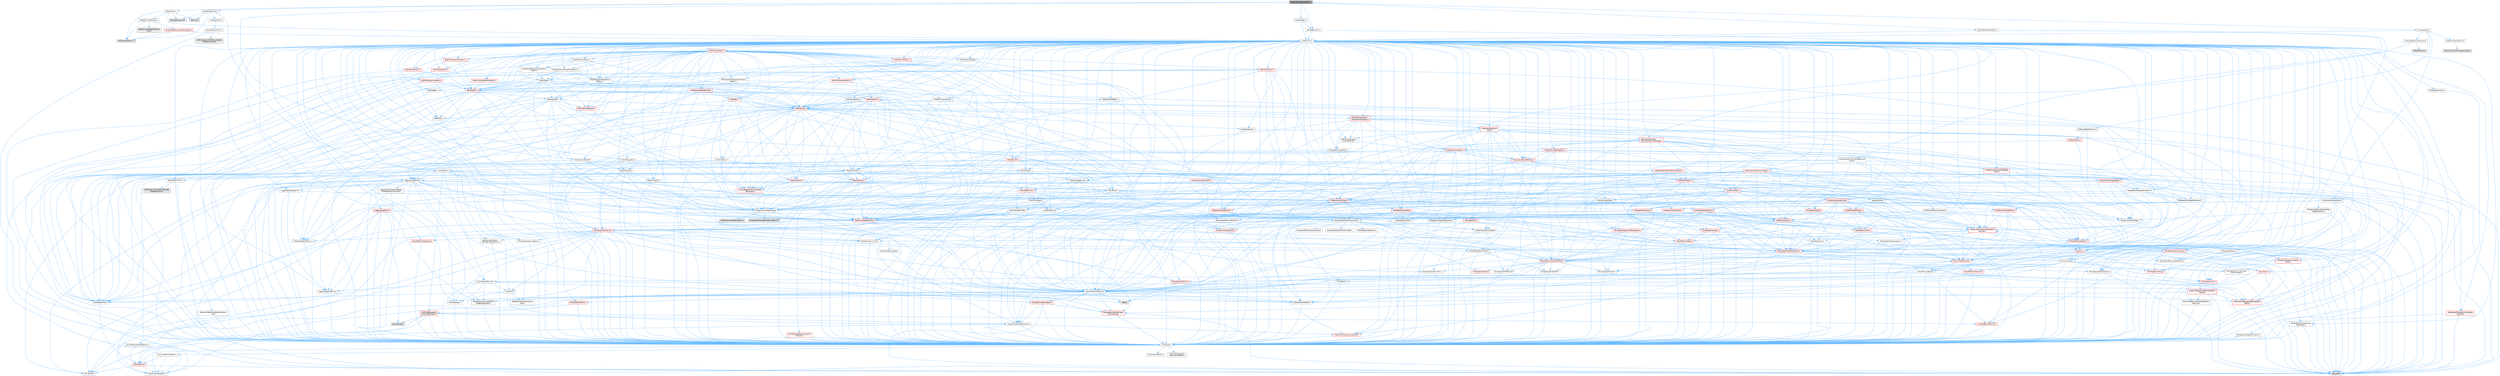 digraph "StaticMeshVertexBuffer.h"
{
 // INTERACTIVE_SVG=YES
 // LATEX_PDF_SIZE
  bgcolor="transparent";
  edge [fontname=Helvetica,fontsize=10,labelfontname=Helvetica,labelfontsize=10];
  node [fontname=Helvetica,fontsize=10,shape=box,height=0.2,width=0.4];
  Node1 [id="Node000001",label="StaticMeshVertexBuffer.h",height=0.2,width=0.4,color="gray40", fillcolor="grey60", style="filled", fontcolor="black",tooltip=" "];
  Node1 -> Node2 [id="edge1_Node000001_Node000002",color="steelblue1",style="solid",tooltip=" "];
  Node2 [id="Node000002",label="RenderResource.h",height=0.2,width=0.4,color="grey40", fillcolor="white", style="filled",URL="$d1/ddb/RenderResource_8h.html",tooltip=" "];
  Node2 -> Node3 [id="edge2_Node000002_Node000003",color="steelblue1",style="solid",tooltip=" "];
  Node3 [id="Node000003",label="RHIFwd.h",height=0.2,width=0.4,color="grey60", fillcolor="#E0E0E0", style="filled",tooltip=" "];
  Node2 -> Node4 [id="edge3_Node000002_Node000004",color="steelblue1",style="solid",tooltip=" "];
  Node4 [id="Node000004",label="RHIShaderPlatform.h",height=0.2,width=0.4,color="grey60", fillcolor="#E0E0E0", style="filled",tooltip=" "];
  Node2 -> Node5 [id="edge4_Node000002_Node000005",color="steelblue1",style="solid",tooltip=" "];
  Node5 [id="Node000005",label="RHIFeatureLevel.h",height=0.2,width=0.4,color="grey60", fillcolor="#E0E0E0", style="filled",tooltip=" "];
  Node2 -> Node6 [id="edge5_Node000002_Node000006",color="steelblue1",style="solid",tooltip=" "];
  Node6 [id="Node000006",label="RenderTimer.h",height=0.2,width=0.4,color="grey40", fillcolor="white", style="filled",URL="$d8/dba/RenderTimer_8h.html",tooltip=" "];
  Node6 -> Node7 [id="edge6_Node000006_Node000007",color="steelblue1",style="solid",tooltip=" "];
  Node7 [id="Node000007",label="HAL/PlatformTime.h",height=0.2,width=0.4,color="grey40", fillcolor="white", style="filled",URL="$de/d9f/PlatformTime_8h.html",tooltip=" "];
  Node7 -> Node8 [id="edge7_Node000007_Node000008",color="steelblue1",style="solid",tooltip=" "];
  Node8 [id="Node000008",label="CoreTypes.h",height=0.2,width=0.4,color="grey40", fillcolor="white", style="filled",URL="$dc/dec/CoreTypes_8h.html",tooltip=" "];
  Node8 -> Node9 [id="edge8_Node000008_Node000009",color="steelblue1",style="solid",tooltip=" "];
  Node9 [id="Node000009",label="HAL/Platform.h",height=0.2,width=0.4,color="red", fillcolor="#FFF0F0", style="filled",URL="$d9/dd0/Platform_8h.html",tooltip=" "];
  Node9 -> Node10 [id="edge9_Node000009_Node000010",color="steelblue1",style="solid",tooltip=" "];
  Node10 [id="Node000010",label="Misc/Build.h",height=0.2,width=0.4,color="grey40", fillcolor="white", style="filled",URL="$d3/dbb/Build_8h.html",tooltip=" "];
  Node9 -> Node12 [id="edge10_Node000009_Node000012",color="steelblue1",style="solid",tooltip=" "];
  Node12 [id="Node000012",label="type_traits",height=0.2,width=0.4,color="grey60", fillcolor="#E0E0E0", style="filled",tooltip=" "];
  Node9 -> Node13 [id="edge11_Node000009_Node000013",color="steelblue1",style="solid",tooltip=" "];
  Node13 [id="Node000013",label="PreprocessorHelpers.h",height=0.2,width=0.4,color="grey40", fillcolor="white", style="filled",URL="$db/ddb/PreprocessorHelpers_8h.html",tooltip=" "];
  Node8 -> Node19 [id="edge12_Node000008_Node000019",color="steelblue1",style="solid",tooltip=" "];
  Node19 [id="Node000019",label="ProfilingDebugging\l/UMemoryDefines.h",height=0.2,width=0.4,color="grey40", fillcolor="white", style="filled",URL="$d2/da2/UMemoryDefines_8h.html",tooltip=" "];
  Node8 -> Node20 [id="edge13_Node000008_Node000020",color="steelblue1",style="solid",tooltip=" "];
  Node20 [id="Node000020",label="Misc/CoreMiscDefines.h",height=0.2,width=0.4,color="grey40", fillcolor="white", style="filled",URL="$da/d38/CoreMiscDefines_8h.html",tooltip=" "];
  Node20 -> Node9 [id="edge14_Node000020_Node000009",color="steelblue1",style="solid",tooltip=" "];
  Node20 -> Node13 [id="edge15_Node000020_Node000013",color="steelblue1",style="solid",tooltip=" "];
  Node8 -> Node21 [id="edge16_Node000008_Node000021",color="steelblue1",style="solid",tooltip=" "];
  Node21 [id="Node000021",label="Misc/CoreDefines.h",height=0.2,width=0.4,color="grey40", fillcolor="white", style="filled",URL="$d3/dd2/CoreDefines_8h.html",tooltip=" "];
  Node7 -> Node22 [id="edge17_Node000007_Node000022",color="steelblue1",style="solid",tooltip=" "];
  Node22 [id="Node000022",label="COMPILED_PLATFORM_HEADER\l(PlatformTime.h)",height=0.2,width=0.4,color="grey60", fillcolor="#E0E0E0", style="filled",tooltip=" "];
  Node2 -> Node23 [id="edge18_Node000002_Node000023",color="steelblue1",style="solid",tooltip=" "];
  Node23 [id="Node000023",label="CoreGlobals.h",height=0.2,width=0.4,color="grey40", fillcolor="white", style="filled",URL="$d5/d8c/CoreGlobals_8h.html",tooltip=" "];
  Node23 -> Node24 [id="edge19_Node000023_Node000024",color="steelblue1",style="solid",tooltip=" "];
  Node24 [id="Node000024",label="Containers/UnrealString.h",height=0.2,width=0.4,color="grey40", fillcolor="white", style="filled",URL="$d5/dba/UnrealString_8h.html",tooltip=" "];
  Node24 -> Node25 [id="edge20_Node000024_Node000025",color="steelblue1",style="solid",tooltip=" "];
  Node25 [id="Node000025",label="Containers/UnrealStringIncludes.h.inl",height=0.2,width=0.4,color="grey60", fillcolor="#E0E0E0", style="filled",tooltip=" "];
  Node24 -> Node26 [id="edge21_Node000024_Node000026",color="steelblue1",style="solid",tooltip=" "];
  Node26 [id="Node000026",label="Containers/UnrealString.h.inl",height=0.2,width=0.4,color="grey60", fillcolor="#E0E0E0", style="filled",tooltip=" "];
  Node24 -> Node27 [id="edge22_Node000024_Node000027",color="steelblue1",style="solid",tooltip=" "];
  Node27 [id="Node000027",label="Misc/StringFormatArg.h",height=0.2,width=0.4,color="grey40", fillcolor="white", style="filled",URL="$d2/d16/StringFormatArg_8h.html",tooltip=" "];
  Node27 -> Node28 [id="edge23_Node000027_Node000028",color="steelblue1",style="solid",tooltip=" "];
  Node28 [id="Node000028",label="Containers/ContainersFwd.h",height=0.2,width=0.4,color="grey40", fillcolor="white", style="filled",URL="$d4/d0a/ContainersFwd_8h.html",tooltip=" "];
  Node28 -> Node9 [id="edge24_Node000028_Node000009",color="steelblue1",style="solid",tooltip=" "];
  Node28 -> Node8 [id="edge25_Node000028_Node000008",color="steelblue1",style="solid",tooltip=" "];
  Node28 -> Node29 [id="edge26_Node000028_Node000029",color="steelblue1",style="solid",tooltip=" "];
  Node29 [id="Node000029",label="Traits/IsContiguousContainer.h",height=0.2,width=0.4,color="red", fillcolor="#FFF0F0", style="filled",URL="$d5/d3c/IsContiguousContainer_8h.html",tooltip=" "];
  Node29 -> Node8 [id="edge27_Node000029_Node000008",color="steelblue1",style="solid",tooltip=" "];
  Node23 -> Node8 [id="edge28_Node000023_Node000008",color="steelblue1",style="solid",tooltip=" "];
  Node23 -> Node32 [id="edge29_Node000023_Node000032",color="steelblue1",style="solid",tooltip=" "];
  Node32 [id="Node000032",label="HAL/PlatformTLS.h",height=0.2,width=0.4,color="grey40", fillcolor="white", style="filled",URL="$d0/def/PlatformTLS_8h.html",tooltip=" "];
  Node32 -> Node8 [id="edge30_Node000032_Node000008",color="steelblue1",style="solid",tooltip=" "];
  Node32 -> Node33 [id="edge31_Node000032_Node000033",color="steelblue1",style="solid",tooltip=" "];
  Node33 [id="Node000033",label="GenericPlatform/GenericPlatform\lTLS.h",height=0.2,width=0.4,color="grey40", fillcolor="white", style="filled",URL="$d3/d3c/GenericPlatformTLS_8h.html",tooltip=" "];
  Node33 -> Node8 [id="edge32_Node000033_Node000008",color="steelblue1",style="solid",tooltip=" "];
  Node32 -> Node34 [id="edge33_Node000032_Node000034",color="steelblue1",style="solid",tooltip=" "];
  Node34 [id="Node000034",label="COMPILED_PLATFORM_HEADER\l(PlatformTLS.h)",height=0.2,width=0.4,color="grey60", fillcolor="#E0E0E0", style="filled",tooltip=" "];
  Node23 -> Node35 [id="edge34_Node000023_Node000035",color="steelblue1",style="solid",tooltip=" "];
  Node35 [id="Node000035",label="Logging/LogMacros.h",height=0.2,width=0.4,color="grey40", fillcolor="white", style="filled",URL="$d0/d16/LogMacros_8h.html",tooltip=" "];
  Node35 -> Node24 [id="edge35_Node000035_Node000024",color="steelblue1",style="solid",tooltip=" "];
  Node35 -> Node8 [id="edge36_Node000035_Node000008",color="steelblue1",style="solid",tooltip=" "];
  Node35 -> Node13 [id="edge37_Node000035_Node000013",color="steelblue1",style="solid",tooltip=" "];
  Node35 -> Node36 [id="edge38_Node000035_Node000036",color="steelblue1",style="solid",tooltip=" "];
  Node36 [id="Node000036",label="Logging/LogCategory.h",height=0.2,width=0.4,color="grey40", fillcolor="white", style="filled",URL="$d9/d36/LogCategory_8h.html",tooltip=" "];
  Node36 -> Node8 [id="edge39_Node000036_Node000008",color="steelblue1",style="solid",tooltip=" "];
  Node36 -> Node37 [id="edge40_Node000036_Node000037",color="steelblue1",style="solid",tooltip=" "];
  Node37 [id="Node000037",label="Logging/LogVerbosity.h",height=0.2,width=0.4,color="grey40", fillcolor="white", style="filled",URL="$d2/d8f/LogVerbosity_8h.html",tooltip=" "];
  Node37 -> Node8 [id="edge41_Node000037_Node000008",color="steelblue1",style="solid",tooltip=" "];
  Node36 -> Node38 [id="edge42_Node000036_Node000038",color="steelblue1",style="solid",tooltip=" "];
  Node38 [id="Node000038",label="UObject/NameTypes.h",height=0.2,width=0.4,color="red", fillcolor="#FFF0F0", style="filled",URL="$d6/d35/NameTypes_8h.html",tooltip=" "];
  Node38 -> Node8 [id="edge43_Node000038_Node000008",color="steelblue1",style="solid",tooltip=" "];
  Node38 -> Node39 [id="edge44_Node000038_Node000039",color="steelblue1",style="solid",tooltip=" "];
  Node39 [id="Node000039",label="Misc/AssertionMacros.h",height=0.2,width=0.4,color="grey40", fillcolor="white", style="filled",URL="$d0/dfa/AssertionMacros_8h.html",tooltip=" "];
  Node39 -> Node8 [id="edge45_Node000039_Node000008",color="steelblue1",style="solid",tooltip=" "];
  Node39 -> Node9 [id="edge46_Node000039_Node000009",color="steelblue1",style="solid",tooltip=" "];
  Node39 -> Node40 [id="edge47_Node000039_Node000040",color="steelblue1",style="solid",tooltip=" "];
  Node40 [id="Node000040",label="HAL/PlatformMisc.h",height=0.2,width=0.4,color="red", fillcolor="#FFF0F0", style="filled",URL="$d0/df5/PlatformMisc_8h.html",tooltip=" "];
  Node40 -> Node8 [id="edge48_Node000040_Node000008",color="steelblue1",style="solid",tooltip=" "];
  Node40 -> Node64 [id="edge49_Node000040_Node000064",color="steelblue1",style="solid",tooltip=" "];
  Node64 [id="Node000064",label="ProfilingDebugging\l/CpuProfilerTrace.h",height=0.2,width=0.4,color="red", fillcolor="#FFF0F0", style="filled",URL="$da/dcb/CpuProfilerTrace_8h.html",tooltip=" "];
  Node64 -> Node8 [id="edge50_Node000064_Node000008",color="steelblue1",style="solid",tooltip=" "];
  Node64 -> Node28 [id="edge51_Node000064_Node000028",color="steelblue1",style="solid",tooltip=" "];
  Node64 -> Node65 [id="edge52_Node000064_Node000065",color="steelblue1",style="solid",tooltip=" "];
  Node65 [id="Node000065",label="HAL/PlatformAtomics.h",height=0.2,width=0.4,color="red", fillcolor="#FFF0F0", style="filled",URL="$d3/d36/PlatformAtomics_8h.html",tooltip=" "];
  Node65 -> Node8 [id="edge53_Node000065_Node000008",color="steelblue1",style="solid",tooltip=" "];
  Node64 -> Node13 [id="edge54_Node000064_Node000013",color="steelblue1",style="solid",tooltip=" "];
  Node64 -> Node10 [id="edge55_Node000064_Node000010",color="steelblue1",style="solid",tooltip=" "];
  Node64 -> Node68 [id="edge56_Node000064_Node000068",color="steelblue1",style="solid",tooltip=" "];
  Node68 [id="Node000068",label="Trace/Config.h",height=0.2,width=0.4,color="grey60", fillcolor="#E0E0E0", style="filled",tooltip=" "];
  Node39 -> Node13 [id="edge57_Node000039_Node000013",color="steelblue1",style="solid",tooltip=" "];
  Node39 -> Node72 [id="edge58_Node000039_Node000072",color="steelblue1",style="solid",tooltip=" "];
  Node72 [id="Node000072",label="Templates/EnableIf.h",height=0.2,width=0.4,color="grey40", fillcolor="white", style="filled",URL="$d7/d60/EnableIf_8h.html",tooltip=" "];
  Node72 -> Node8 [id="edge59_Node000072_Node000008",color="steelblue1",style="solid",tooltip=" "];
  Node39 -> Node73 [id="edge60_Node000039_Node000073",color="steelblue1",style="solid",tooltip=" "];
  Node73 [id="Node000073",label="Templates/IsArrayOrRefOf\lTypeByPredicate.h",height=0.2,width=0.4,color="grey40", fillcolor="white", style="filled",URL="$d6/da1/IsArrayOrRefOfTypeByPredicate_8h.html",tooltip=" "];
  Node73 -> Node8 [id="edge61_Node000073_Node000008",color="steelblue1",style="solid",tooltip=" "];
  Node39 -> Node74 [id="edge62_Node000039_Node000074",color="steelblue1",style="solid",tooltip=" "];
  Node74 [id="Node000074",label="Templates/IsValidVariadic\lFunctionArg.h",height=0.2,width=0.4,color="red", fillcolor="#FFF0F0", style="filled",URL="$d0/dc8/IsValidVariadicFunctionArg_8h.html",tooltip=" "];
  Node74 -> Node8 [id="edge63_Node000074_Node000008",color="steelblue1",style="solid",tooltip=" "];
  Node74 -> Node12 [id="edge64_Node000074_Node000012",color="steelblue1",style="solid",tooltip=" "];
  Node39 -> Node76 [id="edge65_Node000039_Node000076",color="steelblue1",style="solid",tooltip=" "];
  Node76 [id="Node000076",label="Traits/IsCharEncodingCompatible\lWith.h",height=0.2,width=0.4,color="red", fillcolor="#FFF0F0", style="filled",URL="$df/dd1/IsCharEncodingCompatibleWith_8h.html",tooltip=" "];
  Node76 -> Node12 [id="edge66_Node000076_Node000012",color="steelblue1",style="solid",tooltip=" "];
  Node39 -> Node78 [id="edge67_Node000039_Node000078",color="steelblue1",style="solid",tooltip=" "];
  Node78 [id="Node000078",label="Misc/VarArgs.h",height=0.2,width=0.4,color="grey40", fillcolor="white", style="filled",URL="$d5/d6f/VarArgs_8h.html",tooltip=" "];
  Node78 -> Node8 [id="edge68_Node000078_Node000008",color="steelblue1",style="solid",tooltip=" "];
  Node39 -> Node79 [id="edge69_Node000039_Node000079",color="steelblue1",style="solid",tooltip=" "];
  Node79 [id="Node000079",label="String/FormatStringSan.h",height=0.2,width=0.4,color="red", fillcolor="#FFF0F0", style="filled",URL="$d3/d8b/FormatStringSan_8h.html",tooltip=" "];
  Node79 -> Node12 [id="edge70_Node000079_Node000012",color="steelblue1",style="solid",tooltip=" "];
  Node79 -> Node8 [id="edge71_Node000079_Node000008",color="steelblue1",style="solid",tooltip=" "];
  Node79 -> Node74 [id="edge72_Node000079_Node000074",color="steelblue1",style="solid",tooltip=" "];
  Node79 -> Node28 [id="edge73_Node000079_Node000028",color="steelblue1",style="solid",tooltip=" "];
  Node39 -> Node85 [id="edge74_Node000039_Node000085",color="steelblue1",style="solid",tooltip=" "];
  Node85 [id="Node000085",label="atomic",height=0.2,width=0.4,color="grey60", fillcolor="#E0E0E0", style="filled",tooltip=" "];
  Node38 -> Node86 [id="edge75_Node000038_Node000086",color="steelblue1",style="solid",tooltip=" "];
  Node86 [id="Node000086",label="HAL/UnrealMemory.h",height=0.2,width=0.4,color="red", fillcolor="#FFF0F0", style="filled",URL="$d9/d96/UnrealMemory_8h.html",tooltip=" "];
  Node86 -> Node8 [id="edge76_Node000086_Node000008",color="steelblue1",style="solid",tooltip=" "];
  Node86 -> Node90 [id="edge77_Node000086_Node000090",color="steelblue1",style="solid",tooltip=" "];
  Node90 [id="Node000090",label="HAL/MemoryBase.h",height=0.2,width=0.4,color="grey40", fillcolor="white", style="filled",URL="$d6/d9f/MemoryBase_8h.html",tooltip=" "];
  Node90 -> Node8 [id="edge78_Node000090_Node000008",color="steelblue1",style="solid",tooltip=" "];
  Node90 -> Node65 [id="edge79_Node000090_Node000065",color="steelblue1",style="solid",tooltip=" "];
  Node90 -> Node48 [id="edge80_Node000090_Node000048",color="steelblue1",style="solid",tooltip=" "];
  Node48 [id="Node000048",label="HAL/PlatformCrt.h",height=0.2,width=0.4,color="red", fillcolor="#FFF0F0", style="filled",URL="$d8/d75/PlatformCrt_8h.html",tooltip=" "];
  Node90 -> Node91 [id="edge81_Node000090_Node000091",color="steelblue1",style="solid",tooltip=" "];
  Node91 [id="Node000091",label="Misc/Exec.h",height=0.2,width=0.4,color="grey40", fillcolor="white", style="filled",URL="$de/ddb/Exec_8h.html",tooltip=" "];
  Node91 -> Node8 [id="edge82_Node000091_Node000008",color="steelblue1",style="solid",tooltip=" "];
  Node91 -> Node39 [id="edge83_Node000091_Node000039",color="steelblue1",style="solid",tooltip=" "];
  Node90 -> Node92 [id="edge84_Node000090_Node000092",color="steelblue1",style="solid",tooltip=" "];
  Node92 [id="Node000092",label="Misc/OutputDevice.h",height=0.2,width=0.4,color="grey40", fillcolor="white", style="filled",URL="$d7/d32/OutputDevice_8h.html",tooltip=" "];
  Node92 -> Node44 [id="edge85_Node000092_Node000044",color="steelblue1",style="solid",tooltip=" "];
  Node44 [id="Node000044",label="CoreFwd.h",height=0.2,width=0.4,color="grey40", fillcolor="white", style="filled",URL="$d1/d1e/CoreFwd_8h.html",tooltip=" "];
  Node44 -> Node8 [id="edge86_Node000044_Node000008",color="steelblue1",style="solid",tooltip=" "];
  Node44 -> Node28 [id="edge87_Node000044_Node000028",color="steelblue1",style="solid",tooltip=" "];
  Node44 -> Node45 [id="edge88_Node000044_Node000045",color="steelblue1",style="solid",tooltip=" "];
  Node45 [id="Node000045",label="Math/MathFwd.h",height=0.2,width=0.4,color="grey40", fillcolor="white", style="filled",URL="$d2/d10/MathFwd_8h.html",tooltip=" "];
  Node45 -> Node9 [id="edge89_Node000045_Node000009",color="steelblue1",style="solid",tooltip=" "];
  Node44 -> Node46 [id="edge90_Node000044_Node000046",color="steelblue1",style="solid",tooltip=" "];
  Node46 [id="Node000046",label="UObject/UObjectHierarchy\lFwd.h",height=0.2,width=0.4,color="grey40", fillcolor="white", style="filled",URL="$d3/d13/UObjectHierarchyFwd_8h.html",tooltip=" "];
  Node92 -> Node8 [id="edge91_Node000092_Node000008",color="steelblue1",style="solid",tooltip=" "];
  Node92 -> Node37 [id="edge92_Node000092_Node000037",color="steelblue1",style="solid",tooltip=" "];
  Node92 -> Node78 [id="edge93_Node000092_Node000078",color="steelblue1",style="solid",tooltip=" "];
  Node92 -> Node73 [id="edge94_Node000092_Node000073",color="steelblue1",style="solid",tooltip=" "];
  Node92 -> Node74 [id="edge95_Node000092_Node000074",color="steelblue1",style="solid",tooltip=" "];
  Node92 -> Node76 [id="edge96_Node000092_Node000076",color="steelblue1",style="solid",tooltip=" "];
  Node90 -> Node93 [id="edge97_Node000090_Node000093",color="steelblue1",style="solid",tooltip=" "];
  Node93 [id="Node000093",label="Templates/Atomic.h",height=0.2,width=0.4,color="red", fillcolor="#FFF0F0", style="filled",URL="$d3/d91/Atomic_8h.html",tooltip=" "];
  Node93 -> Node85 [id="edge98_Node000093_Node000085",color="steelblue1",style="solid",tooltip=" "];
  Node86 -> Node102 [id="edge99_Node000086_Node000102",color="steelblue1",style="solid",tooltip=" "];
  Node102 [id="Node000102",label="HAL/PlatformMemory.h",height=0.2,width=0.4,color="red", fillcolor="#FFF0F0", style="filled",URL="$de/d68/PlatformMemory_8h.html",tooltip=" "];
  Node102 -> Node8 [id="edge100_Node000102_Node000008",color="steelblue1",style="solid",tooltip=" "];
  Node86 -> Node105 [id="edge101_Node000086_Node000105",color="steelblue1",style="solid",tooltip=" "];
  Node105 [id="Node000105",label="Templates/IsPointer.h",height=0.2,width=0.4,color="grey40", fillcolor="white", style="filled",URL="$d7/d05/IsPointer_8h.html",tooltip=" "];
  Node105 -> Node8 [id="edge102_Node000105_Node000008",color="steelblue1",style="solid",tooltip=" "];
  Node38 -> Node106 [id="edge103_Node000038_Node000106",color="steelblue1",style="solid",tooltip=" "];
  Node106 [id="Node000106",label="Templates/UnrealTypeTraits.h",height=0.2,width=0.4,color="red", fillcolor="#FFF0F0", style="filled",URL="$d2/d2d/UnrealTypeTraits_8h.html",tooltip=" "];
  Node106 -> Node8 [id="edge104_Node000106_Node000008",color="steelblue1",style="solid",tooltip=" "];
  Node106 -> Node105 [id="edge105_Node000106_Node000105",color="steelblue1",style="solid",tooltip=" "];
  Node106 -> Node39 [id="edge106_Node000106_Node000039",color="steelblue1",style="solid",tooltip=" "];
  Node106 -> Node98 [id="edge107_Node000106_Node000098",color="steelblue1",style="solid",tooltip=" "];
  Node98 [id="Node000098",label="Templates/AndOrNot.h",height=0.2,width=0.4,color="grey40", fillcolor="white", style="filled",URL="$db/d0a/AndOrNot_8h.html",tooltip=" "];
  Node98 -> Node8 [id="edge108_Node000098_Node000008",color="steelblue1",style="solid",tooltip=" "];
  Node106 -> Node72 [id="edge109_Node000106_Node000072",color="steelblue1",style="solid",tooltip=" "];
  Node106 -> Node107 [id="edge110_Node000106_Node000107",color="steelblue1",style="solid",tooltip=" "];
  Node107 [id="Node000107",label="Templates/IsArithmetic.h",height=0.2,width=0.4,color="grey40", fillcolor="white", style="filled",URL="$d2/d5d/IsArithmetic_8h.html",tooltip=" "];
  Node107 -> Node8 [id="edge111_Node000107_Node000008",color="steelblue1",style="solid",tooltip=" "];
  Node106 -> Node108 [id="edge112_Node000106_Node000108",color="steelblue1",style="solid",tooltip=" "];
  Node108 [id="Node000108",label="Templates/Models.h",height=0.2,width=0.4,color="red", fillcolor="#FFF0F0", style="filled",URL="$d3/d0c/Models_8h.html",tooltip=" "];
  Node106 -> Node109 [id="edge113_Node000106_Node000109",color="steelblue1",style="solid",tooltip=" "];
  Node109 [id="Node000109",label="Templates/IsPODType.h",height=0.2,width=0.4,color="grey40", fillcolor="white", style="filled",URL="$d7/db1/IsPODType_8h.html",tooltip=" "];
  Node109 -> Node8 [id="edge114_Node000109_Node000008",color="steelblue1",style="solid",tooltip=" "];
  Node106 -> Node110 [id="edge115_Node000106_Node000110",color="steelblue1",style="solid",tooltip=" "];
  Node110 [id="Node000110",label="Templates/IsUECoreType.h",height=0.2,width=0.4,color="grey40", fillcolor="white", style="filled",URL="$d1/db8/IsUECoreType_8h.html",tooltip=" "];
  Node110 -> Node8 [id="edge116_Node000110_Node000008",color="steelblue1",style="solid",tooltip=" "];
  Node110 -> Node12 [id="edge117_Node000110_Node000012",color="steelblue1",style="solid",tooltip=" "];
  Node106 -> Node99 [id="edge118_Node000106_Node000099",color="steelblue1",style="solid",tooltip=" "];
  Node99 [id="Node000099",label="Templates/IsTriviallyCopy\lConstructible.h",height=0.2,width=0.4,color="grey40", fillcolor="white", style="filled",URL="$d3/d78/IsTriviallyCopyConstructible_8h.html",tooltip=" "];
  Node99 -> Node8 [id="edge119_Node000099_Node000008",color="steelblue1",style="solid",tooltip=" "];
  Node99 -> Node12 [id="edge120_Node000099_Node000012",color="steelblue1",style="solid",tooltip=" "];
  Node38 -> Node111 [id="edge121_Node000038_Node000111",color="steelblue1",style="solid",tooltip=" "];
  Node111 [id="Node000111",label="Templates/UnrealTemplate.h",height=0.2,width=0.4,color="red", fillcolor="#FFF0F0", style="filled",URL="$d4/d24/UnrealTemplate_8h.html",tooltip=" "];
  Node111 -> Node8 [id="edge122_Node000111_Node000008",color="steelblue1",style="solid",tooltip=" "];
  Node111 -> Node105 [id="edge123_Node000111_Node000105",color="steelblue1",style="solid",tooltip=" "];
  Node111 -> Node86 [id="edge124_Node000111_Node000086",color="steelblue1",style="solid",tooltip=" "];
  Node111 -> Node106 [id="edge125_Node000111_Node000106",color="steelblue1",style="solid",tooltip=" "];
  Node111 -> Node114 [id="edge126_Node000111_Node000114",color="steelblue1",style="solid",tooltip=" "];
  Node114 [id="Node000114",label="Templates/RemoveReference.h",height=0.2,width=0.4,color="grey40", fillcolor="white", style="filled",URL="$da/dbe/RemoveReference_8h.html",tooltip=" "];
  Node114 -> Node8 [id="edge127_Node000114_Node000008",color="steelblue1",style="solid",tooltip=" "];
  Node111 -> Node115 [id="edge128_Node000111_Node000115",color="steelblue1",style="solid",tooltip=" "];
  Node115 [id="Node000115",label="Templates/TypeCompatible\lBytes.h",height=0.2,width=0.4,color="red", fillcolor="#FFF0F0", style="filled",URL="$df/d0a/TypeCompatibleBytes_8h.html",tooltip=" "];
  Node115 -> Node8 [id="edge129_Node000115_Node000008",color="steelblue1",style="solid",tooltip=" "];
  Node115 -> Node12 [id="edge130_Node000115_Node000012",color="steelblue1",style="solid",tooltip=" "];
  Node111 -> Node29 [id="edge131_Node000111_Node000029",color="steelblue1",style="solid",tooltip=" "];
  Node111 -> Node12 [id="edge132_Node000111_Node000012",color="steelblue1",style="solid",tooltip=" "];
  Node38 -> Node24 [id="edge133_Node000038_Node000024",color="steelblue1",style="solid",tooltip=" "];
  Node38 -> Node120 [id="edge134_Node000038_Node000120",color="steelblue1",style="solid",tooltip=" "];
  Node120 [id="Node000120",label="Containers/StringConv.h",height=0.2,width=0.4,color="red", fillcolor="#FFF0F0", style="filled",URL="$d3/ddf/StringConv_8h.html",tooltip=" "];
  Node120 -> Node8 [id="edge135_Node000120_Node000008",color="steelblue1",style="solid",tooltip=" "];
  Node120 -> Node39 [id="edge136_Node000120_Node000039",color="steelblue1",style="solid",tooltip=" "];
  Node120 -> Node121 [id="edge137_Node000120_Node000121",color="steelblue1",style="solid",tooltip=" "];
  Node121 [id="Node000121",label="Containers/ContainerAllocation\lPolicies.h",height=0.2,width=0.4,color="red", fillcolor="#FFF0F0", style="filled",URL="$d7/dff/ContainerAllocationPolicies_8h.html",tooltip=" "];
  Node121 -> Node8 [id="edge138_Node000121_Node000008",color="steelblue1",style="solid",tooltip=" "];
  Node121 -> Node121 [id="edge139_Node000121_Node000121",color="steelblue1",style="solid",tooltip=" "];
  Node121 -> Node123 [id="edge140_Node000121_Node000123",color="steelblue1",style="solid",tooltip=" "];
  Node123 [id="Node000123",label="HAL/PlatformMath.h",height=0.2,width=0.4,color="red", fillcolor="#FFF0F0", style="filled",URL="$dc/d53/PlatformMath_8h.html",tooltip=" "];
  Node123 -> Node8 [id="edge141_Node000123_Node000008",color="steelblue1",style="solid",tooltip=" "];
  Node121 -> Node86 [id="edge142_Node000121_Node000086",color="steelblue1",style="solid",tooltip=" "];
  Node121 -> Node58 [id="edge143_Node000121_Node000058",color="steelblue1",style="solid",tooltip=" "];
  Node58 [id="Node000058",label="Math/NumericLimits.h",height=0.2,width=0.4,color="grey40", fillcolor="white", style="filled",URL="$df/d1b/NumericLimits_8h.html",tooltip=" "];
  Node58 -> Node8 [id="edge144_Node000058_Node000008",color="steelblue1",style="solid",tooltip=" "];
  Node121 -> Node39 [id="edge145_Node000121_Node000039",color="steelblue1",style="solid",tooltip=" "];
  Node121 -> Node131 [id="edge146_Node000121_Node000131",color="steelblue1",style="solid",tooltip=" "];
  Node131 [id="Node000131",label="Templates/IsPolymorphic.h",height=0.2,width=0.4,color="grey40", fillcolor="white", style="filled",URL="$dc/d20/IsPolymorphic_8h.html",tooltip=" "];
  Node121 -> Node132 [id="edge147_Node000121_Node000132",color="steelblue1",style="solid",tooltip=" "];
  Node132 [id="Node000132",label="Templates/MemoryOps.h",height=0.2,width=0.4,color="red", fillcolor="#FFF0F0", style="filled",URL="$db/dea/MemoryOps_8h.html",tooltip=" "];
  Node132 -> Node8 [id="edge148_Node000132_Node000008",color="steelblue1",style="solid",tooltip=" "];
  Node132 -> Node86 [id="edge149_Node000132_Node000086",color="steelblue1",style="solid",tooltip=" "];
  Node132 -> Node100 [id="edge150_Node000132_Node000100",color="steelblue1",style="solid",tooltip=" "];
  Node100 [id="Node000100",label="Templates/IsTriviallyCopy\lAssignable.h",height=0.2,width=0.4,color="grey40", fillcolor="white", style="filled",URL="$d2/df2/IsTriviallyCopyAssignable_8h.html",tooltip=" "];
  Node100 -> Node8 [id="edge151_Node000100_Node000008",color="steelblue1",style="solid",tooltip=" "];
  Node100 -> Node12 [id="edge152_Node000100_Node000012",color="steelblue1",style="solid",tooltip=" "];
  Node132 -> Node99 [id="edge153_Node000132_Node000099",color="steelblue1",style="solid",tooltip=" "];
  Node132 -> Node106 [id="edge154_Node000132_Node000106",color="steelblue1",style="solid",tooltip=" "];
  Node132 -> Node12 [id="edge155_Node000132_Node000012",color="steelblue1",style="solid",tooltip=" "];
  Node121 -> Node115 [id="edge156_Node000121_Node000115",color="steelblue1",style="solid",tooltip=" "];
  Node121 -> Node12 [id="edge157_Node000121_Node000012",color="steelblue1",style="solid",tooltip=" "];
  Node120 -> Node133 [id="edge158_Node000120_Node000133",color="steelblue1",style="solid",tooltip=" "];
  Node133 [id="Node000133",label="Containers/Array.h",height=0.2,width=0.4,color="red", fillcolor="#FFF0F0", style="filled",URL="$df/dd0/Array_8h.html",tooltip=" "];
  Node133 -> Node8 [id="edge159_Node000133_Node000008",color="steelblue1",style="solid",tooltip=" "];
  Node133 -> Node39 [id="edge160_Node000133_Node000039",color="steelblue1",style="solid",tooltip=" "];
  Node133 -> Node86 [id="edge161_Node000133_Node000086",color="steelblue1",style="solid",tooltip=" "];
  Node133 -> Node106 [id="edge162_Node000133_Node000106",color="steelblue1",style="solid",tooltip=" "];
  Node133 -> Node111 [id="edge163_Node000133_Node000111",color="steelblue1",style="solid",tooltip=" "];
  Node133 -> Node121 [id="edge164_Node000133_Node000121",color="steelblue1",style="solid",tooltip=" "];
  Node133 -> Node140 [id="edge165_Node000133_Node000140",color="steelblue1",style="solid",tooltip=" "];
  Node140 [id="Node000140",label="Serialization/Archive.h",height=0.2,width=0.4,color="red", fillcolor="#FFF0F0", style="filled",URL="$d7/d3b/Archive_8h.html",tooltip=" "];
  Node140 -> Node44 [id="edge166_Node000140_Node000044",color="steelblue1",style="solid",tooltip=" "];
  Node140 -> Node8 [id="edge167_Node000140_Node000008",color="steelblue1",style="solid",tooltip=" "];
  Node140 -> Node141 [id="edge168_Node000140_Node000141",color="steelblue1",style="solid",tooltip=" "];
  Node141 [id="Node000141",label="HAL/PlatformProperties.h",height=0.2,width=0.4,color="red", fillcolor="#FFF0F0", style="filled",URL="$d9/db0/PlatformProperties_8h.html",tooltip=" "];
  Node141 -> Node8 [id="edge169_Node000141_Node000008",color="steelblue1",style="solid",tooltip=" "];
  Node140 -> Node144 [id="edge170_Node000140_Node000144",color="steelblue1",style="solid",tooltip=" "];
  Node144 [id="Node000144",label="Internationalization\l/TextNamespaceFwd.h",height=0.2,width=0.4,color="grey40", fillcolor="white", style="filled",URL="$d8/d97/TextNamespaceFwd_8h.html",tooltip=" "];
  Node144 -> Node8 [id="edge171_Node000144_Node000008",color="steelblue1",style="solid",tooltip=" "];
  Node140 -> Node45 [id="edge172_Node000140_Node000045",color="steelblue1",style="solid",tooltip=" "];
  Node140 -> Node39 [id="edge173_Node000140_Node000039",color="steelblue1",style="solid",tooltip=" "];
  Node140 -> Node10 [id="edge174_Node000140_Node000010",color="steelblue1",style="solid",tooltip=" "];
  Node140 -> Node145 [id="edge175_Node000140_Node000145",color="steelblue1",style="solid",tooltip=" "];
  Node145 [id="Node000145",label="Misc/EngineVersionBase.h",height=0.2,width=0.4,color="grey40", fillcolor="white", style="filled",URL="$d5/d2b/EngineVersionBase_8h.html",tooltip=" "];
  Node145 -> Node8 [id="edge176_Node000145_Node000008",color="steelblue1",style="solid",tooltip=" "];
  Node140 -> Node78 [id="edge177_Node000140_Node000078",color="steelblue1",style="solid",tooltip=" "];
  Node140 -> Node72 [id="edge178_Node000140_Node000072",color="steelblue1",style="solid",tooltip=" "];
  Node140 -> Node73 [id="edge179_Node000140_Node000073",color="steelblue1",style="solid",tooltip=" "];
  Node140 -> Node148 [id="edge180_Node000140_Node000148",color="steelblue1",style="solid",tooltip=" "];
  Node148 [id="Node000148",label="Templates/IsEnumClass.h",height=0.2,width=0.4,color="grey40", fillcolor="white", style="filled",URL="$d7/d15/IsEnumClass_8h.html",tooltip=" "];
  Node148 -> Node8 [id="edge181_Node000148_Node000008",color="steelblue1",style="solid",tooltip=" "];
  Node148 -> Node98 [id="edge182_Node000148_Node000098",color="steelblue1",style="solid",tooltip=" "];
  Node140 -> Node74 [id="edge183_Node000140_Node000074",color="steelblue1",style="solid",tooltip=" "];
  Node140 -> Node111 [id="edge184_Node000140_Node000111",color="steelblue1",style="solid",tooltip=" "];
  Node140 -> Node76 [id="edge185_Node000140_Node000076",color="steelblue1",style="solid",tooltip=" "];
  Node140 -> Node149 [id="edge186_Node000140_Node000149",color="steelblue1",style="solid",tooltip=" "];
  Node149 [id="Node000149",label="UObject/ObjectVersion.h",height=0.2,width=0.4,color="grey40", fillcolor="white", style="filled",URL="$da/d63/ObjectVersion_8h.html",tooltip=" "];
  Node149 -> Node8 [id="edge187_Node000149_Node000008",color="steelblue1",style="solid",tooltip=" "];
  Node133 -> Node166 [id="edge188_Node000133_Node000166",color="steelblue1",style="solid",tooltip=" "];
  Node166 [id="Node000166",label="Templates/Invoke.h",height=0.2,width=0.4,color="red", fillcolor="#FFF0F0", style="filled",URL="$d7/deb/Invoke_8h.html",tooltip=" "];
  Node166 -> Node8 [id="edge189_Node000166_Node000008",color="steelblue1",style="solid",tooltip=" "];
  Node166 -> Node111 [id="edge190_Node000166_Node000111",color="steelblue1",style="solid",tooltip=" "];
  Node166 -> Node12 [id="edge191_Node000166_Node000012",color="steelblue1",style="solid",tooltip=" "];
  Node133 -> Node171 [id="edge192_Node000133_Node000171",color="steelblue1",style="solid",tooltip=" "];
  Node171 [id="Node000171",label="Templates/Less.h",height=0.2,width=0.4,color="grey40", fillcolor="white", style="filled",URL="$de/dc8/Less_8h.html",tooltip=" "];
  Node171 -> Node8 [id="edge193_Node000171_Node000008",color="steelblue1",style="solid",tooltip=" "];
  Node171 -> Node111 [id="edge194_Node000171_Node000111",color="steelblue1",style="solid",tooltip=" "];
  Node133 -> Node179 [id="edge195_Node000133_Node000179",color="steelblue1",style="solid",tooltip=" "];
  Node179 [id="Node000179",label="Templates/Sorting.h",height=0.2,width=0.4,color="red", fillcolor="#FFF0F0", style="filled",URL="$d3/d9e/Sorting_8h.html",tooltip=" "];
  Node179 -> Node8 [id="edge196_Node000179_Node000008",color="steelblue1",style="solid",tooltip=" "];
  Node179 -> Node123 [id="edge197_Node000179_Node000123",color="steelblue1",style="solid",tooltip=" "];
  Node179 -> Node171 [id="edge198_Node000179_Node000171",color="steelblue1",style="solid",tooltip=" "];
  Node133 -> Node183 [id="edge199_Node000133_Node000183",color="steelblue1",style="solid",tooltip=" "];
  Node183 [id="Node000183",label="Templates/AlignmentTemplates.h",height=0.2,width=0.4,color="red", fillcolor="#FFF0F0", style="filled",URL="$dd/d32/AlignmentTemplates_8h.html",tooltip=" "];
  Node183 -> Node8 [id="edge200_Node000183_Node000008",color="steelblue1",style="solid",tooltip=" "];
  Node183 -> Node105 [id="edge201_Node000183_Node000105",color="steelblue1",style="solid",tooltip=" "];
  Node133 -> Node12 [id="edge202_Node000133_Node000012",color="steelblue1",style="solid",tooltip=" "];
  Node120 -> Node157 [id="edge203_Node000120_Node000157",color="steelblue1",style="solid",tooltip=" "];
  Node157 [id="Node000157",label="Misc/CString.h",height=0.2,width=0.4,color="grey40", fillcolor="white", style="filled",URL="$d2/d49/CString_8h.html",tooltip=" "];
  Node157 -> Node8 [id="edge204_Node000157_Node000008",color="steelblue1",style="solid",tooltip=" "];
  Node157 -> Node48 [id="edge205_Node000157_Node000048",color="steelblue1",style="solid",tooltip=" "];
  Node157 -> Node88 [id="edge206_Node000157_Node000088",color="steelblue1",style="solid",tooltip=" "];
  Node88 [id="Node000088",label="HAL/PlatformString.h",height=0.2,width=0.4,color="red", fillcolor="#FFF0F0", style="filled",URL="$db/db5/PlatformString_8h.html",tooltip=" "];
  Node88 -> Node8 [id="edge207_Node000088_Node000008",color="steelblue1",style="solid",tooltip=" "];
  Node157 -> Node39 [id="edge208_Node000157_Node000039",color="steelblue1",style="solid",tooltip=" "];
  Node157 -> Node158 [id="edge209_Node000157_Node000158",color="steelblue1",style="solid",tooltip=" "];
  Node158 [id="Node000158",label="Misc/Char.h",height=0.2,width=0.4,color="red", fillcolor="#FFF0F0", style="filled",URL="$d0/d58/Char_8h.html",tooltip=" "];
  Node158 -> Node8 [id="edge210_Node000158_Node000008",color="steelblue1",style="solid",tooltip=" "];
  Node158 -> Node12 [id="edge211_Node000158_Node000012",color="steelblue1",style="solid",tooltip=" "];
  Node157 -> Node78 [id="edge212_Node000157_Node000078",color="steelblue1",style="solid",tooltip=" "];
  Node157 -> Node73 [id="edge213_Node000157_Node000073",color="steelblue1",style="solid",tooltip=" "];
  Node157 -> Node74 [id="edge214_Node000157_Node000074",color="steelblue1",style="solid",tooltip=" "];
  Node157 -> Node76 [id="edge215_Node000157_Node000076",color="steelblue1",style="solid",tooltip=" "];
  Node120 -> Node184 [id="edge216_Node000120_Node000184",color="steelblue1",style="solid",tooltip=" "];
  Node184 [id="Node000184",label="Templates/IsArray.h",height=0.2,width=0.4,color="grey40", fillcolor="white", style="filled",URL="$d8/d8d/IsArray_8h.html",tooltip=" "];
  Node184 -> Node8 [id="edge217_Node000184_Node000008",color="steelblue1",style="solid",tooltip=" "];
  Node120 -> Node111 [id="edge218_Node000120_Node000111",color="steelblue1",style="solid",tooltip=" "];
  Node120 -> Node106 [id="edge219_Node000120_Node000106",color="steelblue1",style="solid",tooltip=" "];
  Node120 -> Node76 [id="edge220_Node000120_Node000076",color="steelblue1",style="solid",tooltip=" "];
  Node120 -> Node29 [id="edge221_Node000120_Node000029",color="steelblue1",style="solid",tooltip=" "];
  Node120 -> Node12 [id="edge222_Node000120_Node000012",color="steelblue1",style="solid",tooltip=" "];
  Node38 -> Node42 [id="edge223_Node000038_Node000042",color="steelblue1",style="solid",tooltip=" "];
  Node42 [id="Node000042",label="Containers/StringFwd.h",height=0.2,width=0.4,color="red", fillcolor="#FFF0F0", style="filled",URL="$df/d37/StringFwd_8h.html",tooltip=" "];
  Node42 -> Node8 [id="edge224_Node000042_Node000008",color="steelblue1",style="solid",tooltip=" "];
  Node42 -> Node29 [id="edge225_Node000042_Node000029",color="steelblue1",style="solid",tooltip=" "];
  Node38 -> Node185 [id="edge226_Node000038_Node000185",color="steelblue1",style="solid",tooltip=" "];
  Node185 [id="Node000185",label="UObject/UnrealNames.h",height=0.2,width=0.4,color="red", fillcolor="#FFF0F0", style="filled",URL="$d8/db1/UnrealNames_8h.html",tooltip=" "];
  Node185 -> Node8 [id="edge227_Node000185_Node000008",color="steelblue1",style="solid",tooltip=" "];
  Node38 -> Node93 [id="edge228_Node000038_Node000093",color="steelblue1",style="solid",tooltip=" "];
  Node38 -> Node151 [id="edge229_Node000038_Node000151",color="steelblue1",style="solid",tooltip=" "];
  Node151 [id="Node000151",label="Serialization/MemoryLayout.h",height=0.2,width=0.4,color="grey40", fillcolor="white", style="filled",URL="$d7/d66/MemoryLayout_8h.html",tooltip=" "];
  Node151 -> Node152 [id="edge230_Node000151_Node000152",color="steelblue1",style="solid",tooltip=" "];
  Node152 [id="Node000152",label="Concepts/StaticClassProvider.h",height=0.2,width=0.4,color="grey40", fillcolor="white", style="filled",URL="$dd/d83/StaticClassProvider_8h.html",tooltip=" "];
  Node151 -> Node153 [id="edge231_Node000151_Node000153",color="steelblue1",style="solid",tooltip=" "];
  Node153 [id="Node000153",label="Concepts/StaticStructProvider.h",height=0.2,width=0.4,color="grey40", fillcolor="white", style="filled",URL="$d5/d77/StaticStructProvider_8h.html",tooltip=" "];
  Node151 -> Node154 [id="edge232_Node000151_Node000154",color="steelblue1",style="solid",tooltip=" "];
  Node154 [id="Node000154",label="Containers/EnumAsByte.h",height=0.2,width=0.4,color="grey40", fillcolor="white", style="filled",URL="$d6/d9a/EnumAsByte_8h.html",tooltip=" "];
  Node154 -> Node8 [id="edge233_Node000154_Node000008",color="steelblue1",style="solid",tooltip=" "];
  Node154 -> Node109 [id="edge234_Node000154_Node000109",color="steelblue1",style="solid",tooltip=" "];
  Node154 -> Node155 [id="edge235_Node000154_Node000155",color="steelblue1",style="solid",tooltip=" "];
  Node155 [id="Node000155",label="Templates/TypeHash.h",height=0.2,width=0.4,color="red", fillcolor="#FFF0F0", style="filled",URL="$d1/d62/TypeHash_8h.html",tooltip=" "];
  Node155 -> Node8 [id="edge236_Node000155_Node000008",color="steelblue1",style="solid",tooltip=" "];
  Node155 -> Node156 [id="edge237_Node000155_Node000156",color="steelblue1",style="solid",tooltip=" "];
  Node156 [id="Node000156",label="Misc/Crc.h",height=0.2,width=0.4,color="red", fillcolor="#FFF0F0", style="filled",URL="$d4/dd2/Crc_8h.html",tooltip=" "];
  Node156 -> Node8 [id="edge238_Node000156_Node000008",color="steelblue1",style="solid",tooltip=" "];
  Node156 -> Node88 [id="edge239_Node000156_Node000088",color="steelblue1",style="solid",tooltip=" "];
  Node156 -> Node39 [id="edge240_Node000156_Node000039",color="steelblue1",style="solid",tooltip=" "];
  Node156 -> Node157 [id="edge241_Node000156_Node000157",color="steelblue1",style="solid",tooltip=" "];
  Node156 -> Node158 [id="edge242_Node000156_Node000158",color="steelblue1",style="solid",tooltip=" "];
  Node156 -> Node106 [id="edge243_Node000156_Node000106",color="steelblue1",style="solid",tooltip=" "];
  Node155 -> Node12 [id="edge244_Node000155_Node000012",color="steelblue1",style="solid",tooltip=" "];
  Node151 -> Node42 [id="edge245_Node000151_Node000042",color="steelblue1",style="solid",tooltip=" "];
  Node151 -> Node86 [id="edge246_Node000151_Node000086",color="steelblue1",style="solid",tooltip=" "];
  Node151 -> Node162 [id="edge247_Node000151_Node000162",color="steelblue1",style="solid",tooltip=" "];
  Node162 [id="Node000162",label="Misc/DelayedAutoRegister.h",height=0.2,width=0.4,color="grey40", fillcolor="white", style="filled",URL="$d1/dda/DelayedAutoRegister_8h.html",tooltip=" "];
  Node162 -> Node9 [id="edge248_Node000162_Node000009",color="steelblue1",style="solid",tooltip=" "];
  Node151 -> Node72 [id="edge249_Node000151_Node000072",color="steelblue1",style="solid",tooltip=" "];
  Node151 -> Node163 [id="edge250_Node000151_Node000163",color="steelblue1",style="solid",tooltip=" "];
  Node163 [id="Node000163",label="Templates/IsAbstract.h",height=0.2,width=0.4,color="grey40", fillcolor="white", style="filled",URL="$d8/db7/IsAbstract_8h.html",tooltip=" "];
  Node151 -> Node131 [id="edge251_Node000151_Node000131",color="steelblue1",style="solid",tooltip=" "];
  Node151 -> Node108 [id="edge252_Node000151_Node000108",color="steelblue1",style="solid",tooltip=" "];
  Node151 -> Node111 [id="edge253_Node000151_Node000111",color="steelblue1",style="solid",tooltip=" "];
  Node35 -> Node193 [id="edge254_Node000035_Node000193",color="steelblue1",style="solid",tooltip=" "];
  Node193 [id="Node000193",label="Logging/LogScopedCategory\lAndVerbosityOverride.h",height=0.2,width=0.4,color="grey40", fillcolor="white", style="filled",URL="$de/dba/LogScopedCategoryAndVerbosityOverride_8h.html",tooltip=" "];
  Node193 -> Node8 [id="edge255_Node000193_Node000008",color="steelblue1",style="solid",tooltip=" "];
  Node193 -> Node37 [id="edge256_Node000193_Node000037",color="steelblue1",style="solid",tooltip=" "];
  Node193 -> Node38 [id="edge257_Node000193_Node000038",color="steelblue1",style="solid",tooltip=" "];
  Node35 -> Node194 [id="edge258_Node000035_Node000194",color="steelblue1",style="solid",tooltip=" "];
  Node194 [id="Node000194",label="Logging/LogTrace.h",height=0.2,width=0.4,color="red", fillcolor="#FFF0F0", style="filled",URL="$d5/d91/LogTrace_8h.html",tooltip=" "];
  Node194 -> Node8 [id="edge259_Node000194_Node000008",color="steelblue1",style="solid",tooltip=" "];
  Node194 -> Node133 [id="edge260_Node000194_Node000133",color="steelblue1",style="solid",tooltip=" "];
  Node194 -> Node13 [id="edge261_Node000194_Node000013",color="steelblue1",style="solid",tooltip=" "];
  Node194 -> Node37 [id="edge262_Node000194_Node000037",color="steelblue1",style="solid",tooltip=" "];
  Node194 -> Node10 [id="edge263_Node000194_Node000010",color="steelblue1",style="solid",tooltip=" "];
  Node194 -> Node73 [id="edge264_Node000194_Node000073",color="steelblue1",style="solid",tooltip=" "];
  Node194 -> Node68 [id="edge265_Node000194_Node000068",color="steelblue1",style="solid",tooltip=" "];
  Node194 -> Node76 [id="edge266_Node000194_Node000076",color="steelblue1",style="solid",tooltip=" "];
  Node35 -> Node37 [id="edge267_Node000035_Node000037",color="steelblue1",style="solid",tooltip=" "];
  Node35 -> Node39 [id="edge268_Node000035_Node000039",color="steelblue1",style="solid",tooltip=" "];
  Node35 -> Node10 [id="edge269_Node000035_Node000010",color="steelblue1",style="solid",tooltip=" "];
  Node35 -> Node78 [id="edge270_Node000035_Node000078",color="steelblue1",style="solid",tooltip=" "];
  Node35 -> Node79 [id="edge271_Node000035_Node000079",color="steelblue1",style="solid",tooltip=" "];
  Node35 -> Node72 [id="edge272_Node000035_Node000072",color="steelblue1",style="solid",tooltip=" "];
  Node35 -> Node73 [id="edge273_Node000035_Node000073",color="steelblue1",style="solid",tooltip=" "];
  Node35 -> Node74 [id="edge274_Node000035_Node000074",color="steelblue1",style="solid",tooltip=" "];
  Node35 -> Node76 [id="edge275_Node000035_Node000076",color="steelblue1",style="solid",tooltip=" "];
  Node35 -> Node12 [id="edge276_Node000035_Node000012",color="steelblue1",style="solid",tooltip=" "];
  Node23 -> Node10 [id="edge277_Node000023_Node000010",color="steelblue1",style="solid",tooltip=" "];
  Node23 -> Node60 [id="edge278_Node000023_Node000060",color="steelblue1",style="solid",tooltip=" "];
  Node60 [id="Node000060",label="Misc/EnumClassFlags.h",height=0.2,width=0.4,color="grey40", fillcolor="white", style="filled",URL="$d8/de7/EnumClassFlags_8h.html",tooltip=" "];
  Node23 -> Node92 [id="edge279_Node000023_Node000092",color="steelblue1",style="solid",tooltip=" "];
  Node23 -> Node64 [id="edge280_Node000023_Node000064",color="steelblue1",style="solid",tooltip=" "];
  Node23 -> Node93 [id="edge281_Node000023_Node000093",color="steelblue1",style="solid",tooltip=" "];
  Node23 -> Node38 [id="edge282_Node000023_Node000038",color="steelblue1",style="solid",tooltip=" "];
  Node23 -> Node85 [id="edge283_Node000023_Node000085",color="steelblue1",style="solid",tooltip=" "];
  Node1 -> Node195 [id="edge284_Node000001_Node000195",color="steelblue1",style="solid",tooltip=" "];
  Node195 [id="Node000195",label="RenderUtils.h",height=0.2,width=0.4,color="grey40", fillcolor="white", style="filled",URL="$d7/d1b/RenderUtils_8h.html",tooltip=" "];
  Node195 -> Node196 [id="edge285_Node000195_Node000196",color="steelblue1",style="solid",tooltip=" "];
  Node196 [id="Node000196",label="CoreMinimal.h",height=0.2,width=0.4,color="grey40", fillcolor="white", style="filled",URL="$d7/d67/CoreMinimal_8h.html",tooltip=" "];
  Node196 -> Node8 [id="edge286_Node000196_Node000008",color="steelblue1",style="solid",tooltip=" "];
  Node196 -> Node44 [id="edge287_Node000196_Node000044",color="steelblue1",style="solid",tooltip=" "];
  Node196 -> Node46 [id="edge288_Node000196_Node000046",color="steelblue1",style="solid",tooltip=" "];
  Node196 -> Node28 [id="edge289_Node000196_Node000028",color="steelblue1",style="solid",tooltip=" "];
  Node196 -> Node78 [id="edge290_Node000196_Node000078",color="steelblue1",style="solid",tooltip=" "];
  Node196 -> Node37 [id="edge291_Node000196_Node000037",color="steelblue1",style="solid",tooltip=" "];
  Node196 -> Node92 [id="edge292_Node000196_Node000092",color="steelblue1",style="solid",tooltip=" "];
  Node196 -> Node48 [id="edge293_Node000196_Node000048",color="steelblue1",style="solid",tooltip=" "];
  Node196 -> Node40 [id="edge294_Node000196_Node000040",color="steelblue1",style="solid",tooltip=" "];
  Node196 -> Node39 [id="edge295_Node000196_Node000039",color="steelblue1",style="solid",tooltip=" "];
  Node196 -> Node105 [id="edge296_Node000196_Node000105",color="steelblue1",style="solid",tooltip=" "];
  Node196 -> Node102 [id="edge297_Node000196_Node000102",color="steelblue1",style="solid",tooltip=" "];
  Node196 -> Node65 [id="edge298_Node000196_Node000065",color="steelblue1",style="solid",tooltip=" "];
  Node196 -> Node91 [id="edge299_Node000196_Node000091",color="steelblue1",style="solid",tooltip=" "];
  Node196 -> Node90 [id="edge300_Node000196_Node000090",color="steelblue1",style="solid",tooltip=" "];
  Node196 -> Node86 [id="edge301_Node000196_Node000086",color="steelblue1",style="solid",tooltip=" "];
  Node196 -> Node107 [id="edge302_Node000196_Node000107",color="steelblue1",style="solid",tooltip=" "];
  Node196 -> Node98 [id="edge303_Node000196_Node000098",color="steelblue1",style="solid",tooltip=" "];
  Node196 -> Node109 [id="edge304_Node000196_Node000109",color="steelblue1",style="solid",tooltip=" "];
  Node196 -> Node110 [id="edge305_Node000196_Node000110",color="steelblue1",style="solid",tooltip=" "];
  Node196 -> Node99 [id="edge306_Node000196_Node000099",color="steelblue1",style="solid",tooltip=" "];
  Node196 -> Node106 [id="edge307_Node000196_Node000106",color="steelblue1",style="solid",tooltip=" "];
  Node196 -> Node72 [id="edge308_Node000196_Node000072",color="steelblue1",style="solid",tooltip=" "];
  Node196 -> Node114 [id="edge309_Node000196_Node000114",color="steelblue1",style="solid",tooltip=" "];
  Node196 -> Node197 [id="edge310_Node000196_Node000197",color="steelblue1",style="solid",tooltip=" "];
  Node197 [id="Node000197",label="Templates/IntegralConstant.h",height=0.2,width=0.4,color="grey40", fillcolor="white", style="filled",URL="$db/d1b/IntegralConstant_8h.html",tooltip=" "];
  Node197 -> Node8 [id="edge311_Node000197_Node000008",color="steelblue1",style="solid",tooltip=" "];
  Node196 -> Node198 [id="edge312_Node000196_Node000198",color="steelblue1",style="solid",tooltip=" "];
  Node198 [id="Node000198",label="Templates/IsClass.h",height=0.2,width=0.4,color="grey40", fillcolor="white", style="filled",URL="$db/dcb/IsClass_8h.html",tooltip=" "];
  Node198 -> Node8 [id="edge313_Node000198_Node000008",color="steelblue1",style="solid",tooltip=" "];
  Node196 -> Node115 [id="edge314_Node000196_Node000115",color="steelblue1",style="solid",tooltip=" "];
  Node196 -> Node29 [id="edge315_Node000196_Node000029",color="steelblue1",style="solid",tooltip=" "];
  Node196 -> Node111 [id="edge316_Node000196_Node000111",color="steelblue1",style="solid",tooltip=" "];
  Node196 -> Node58 [id="edge317_Node000196_Node000058",color="steelblue1",style="solid",tooltip=" "];
  Node196 -> Node123 [id="edge318_Node000196_Node000123",color="steelblue1",style="solid",tooltip=" "];
  Node196 -> Node100 [id="edge319_Node000196_Node000100",color="steelblue1",style="solid",tooltip=" "];
  Node196 -> Node132 [id="edge320_Node000196_Node000132",color="steelblue1",style="solid",tooltip=" "];
  Node196 -> Node121 [id="edge321_Node000196_Node000121",color="steelblue1",style="solid",tooltip=" "];
  Node196 -> Node148 [id="edge322_Node000196_Node000148",color="steelblue1",style="solid",tooltip=" "];
  Node196 -> Node141 [id="edge323_Node000196_Node000141",color="steelblue1",style="solid",tooltip=" "];
  Node196 -> Node145 [id="edge324_Node000196_Node000145",color="steelblue1",style="solid",tooltip=" "];
  Node196 -> Node144 [id="edge325_Node000196_Node000144",color="steelblue1",style="solid",tooltip=" "];
  Node196 -> Node140 [id="edge326_Node000196_Node000140",color="steelblue1",style="solid",tooltip=" "];
  Node196 -> Node171 [id="edge327_Node000196_Node000171",color="steelblue1",style="solid",tooltip=" "];
  Node196 -> Node179 [id="edge328_Node000196_Node000179",color="steelblue1",style="solid",tooltip=" "];
  Node196 -> Node158 [id="edge329_Node000196_Node000158",color="steelblue1",style="solid",tooltip=" "];
  Node196 -> Node199 [id="edge330_Node000196_Node000199",color="steelblue1",style="solid",tooltip=" "];
  Node199 [id="Node000199",label="GenericPlatform/GenericPlatform\lStricmp.h",height=0.2,width=0.4,color="grey40", fillcolor="white", style="filled",URL="$d2/d86/GenericPlatformStricmp_8h.html",tooltip=" "];
  Node199 -> Node8 [id="edge331_Node000199_Node000008",color="steelblue1",style="solid",tooltip=" "];
  Node196 -> Node200 [id="edge332_Node000196_Node000200",color="steelblue1",style="solid",tooltip=" "];
  Node200 [id="Node000200",label="GenericPlatform/GenericPlatform\lString.h",height=0.2,width=0.4,color="red", fillcolor="#FFF0F0", style="filled",URL="$dd/d20/GenericPlatformString_8h.html",tooltip=" "];
  Node200 -> Node8 [id="edge333_Node000200_Node000008",color="steelblue1",style="solid",tooltip=" "];
  Node200 -> Node199 [id="edge334_Node000200_Node000199",color="steelblue1",style="solid",tooltip=" "];
  Node200 -> Node72 [id="edge335_Node000200_Node000072",color="steelblue1",style="solid",tooltip=" "];
  Node200 -> Node76 [id="edge336_Node000200_Node000076",color="steelblue1",style="solid",tooltip=" "];
  Node200 -> Node12 [id="edge337_Node000200_Node000012",color="steelblue1",style="solid",tooltip=" "];
  Node196 -> Node88 [id="edge338_Node000196_Node000088",color="steelblue1",style="solid",tooltip=" "];
  Node196 -> Node157 [id="edge339_Node000196_Node000157",color="steelblue1",style="solid",tooltip=" "];
  Node196 -> Node156 [id="edge340_Node000196_Node000156",color="steelblue1",style="solid",tooltip=" "];
  Node196 -> Node182 [id="edge341_Node000196_Node000182",color="steelblue1",style="solid",tooltip=" "];
  Node182 [id="Node000182",label="Math/UnrealMathUtility.h",height=0.2,width=0.4,color="red", fillcolor="#FFF0F0", style="filled",URL="$db/db8/UnrealMathUtility_8h.html",tooltip=" "];
  Node182 -> Node8 [id="edge342_Node000182_Node000008",color="steelblue1",style="solid",tooltip=" "];
  Node182 -> Node39 [id="edge343_Node000182_Node000039",color="steelblue1",style="solid",tooltip=" "];
  Node182 -> Node123 [id="edge344_Node000182_Node000123",color="steelblue1",style="solid",tooltip=" "];
  Node182 -> Node45 [id="edge345_Node000182_Node000045",color="steelblue1",style="solid",tooltip=" "];
  Node196 -> Node24 [id="edge346_Node000196_Node000024",color="steelblue1",style="solid",tooltip=" "];
  Node196 -> Node133 [id="edge347_Node000196_Node000133",color="steelblue1",style="solid",tooltip=" "];
  Node196 -> Node201 [id="edge348_Node000196_Node000201",color="steelblue1",style="solid",tooltip=" "];
  Node201 [id="Node000201",label="Misc/FrameNumber.h",height=0.2,width=0.4,color="grey40", fillcolor="white", style="filled",URL="$dd/dbd/FrameNumber_8h.html",tooltip=" "];
  Node201 -> Node8 [id="edge349_Node000201_Node000008",color="steelblue1",style="solid",tooltip=" "];
  Node201 -> Node58 [id="edge350_Node000201_Node000058",color="steelblue1",style="solid",tooltip=" "];
  Node201 -> Node182 [id="edge351_Node000201_Node000182",color="steelblue1",style="solid",tooltip=" "];
  Node201 -> Node72 [id="edge352_Node000201_Node000072",color="steelblue1",style="solid",tooltip=" "];
  Node201 -> Node106 [id="edge353_Node000201_Node000106",color="steelblue1",style="solid",tooltip=" "];
  Node196 -> Node202 [id="edge354_Node000196_Node000202",color="steelblue1",style="solid",tooltip=" "];
  Node202 [id="Node000202",label="Misc/Timespan.h",height=0.2,width=0.4,color="grey40", fillcolor="white", style="filled",URL="$da/dd9/Timespan_8h.html",tooltip=" "];
  Node202 -> Node8 [id="edge355_Node000202_Node000008",color="steelblue1",style="solid",tooltip=" "];
  Node202 -> Node203 [id="edge356_Node000202_Node000203",color="steelblue1",style="solid",tooltip=" "];
  Node203 [id="Node000203",label="Math/Interval.h",height=0.2,width=0.4,color="grey40", fillcolor="white", style="filled",URL="$d1/d55/Interval_8h.html",tooltip=" "];
  Node203 -> Node8 [id="edge357_Node000203_Node000008",color="steelblue1",style="solid",tooltip=" "];
  Node203 -> Node107 [id="edge358_Node000203_Node000107",color="steelblue1",style="solid",tooltip=" "];
  Node203 -> Node106 [id="edge359_Node000203_Node000106",color="steelblue1",style="solid",tooltip=" "];
  Node203 -> Node58 [id="edge360_Node000203_Node000058",color="steelblue1",style="solid",tooltip=" "];
  Node203 -> Node182 [id="edge361_Node000203_Node000182",color="steelblue1",style="solid",tooltip=" "];
  Node202 -> Node182 [id="edge362_Node000202_Node000182",color="steelblue1",style="solid",tooltip=" "];
  Node202 -> Node39 [id="edge363_Node000202_Node000039",color="steelblue1",style="solid",tooltip=" "];
  Node196 -> Node120 [id="edge364_Node000196_Node000120",color="steelblue1",style="solid",tooltip=" "];
  Node196 -> Node185 [id="edge365_Node000196_Node000185",color="steelblue1",style="solid",tooltip=" "];
  Node196 -> Node38 [id="edge366_Node000196_Node000038",color="steelblue1",style="solid",tooltip=" "];
  Node196 -> Node204 [id="edge367_Node000196_Node000204",color="steelblue1",style="solid",tooltip=" "];
  Node204 [id="Node000204",label="Misc/Parse.h",height=0.2,width=0.4,color="grey40", fillcolor="white", style="filled",URL="$dc/d71/Parse_8h.html",tooltip=" "];
  Node204 -> Node42 [id="edge368_Node000204_Node000042",color="steelblue1",style="solid",tooltip=" "];
  Node204 -> Node24 [id="edge369_Node000204_Node000024",color="steelblue1",style="solid",tooltip=" "];
  Node204 -> Node8 [id="edge370_Node000204_Node000008",color="steelblue1",style="solid",tooltip=" "];
  Node204 -> Node48 [id="edge371_Node000204_Node000048",color="steelblue1",style="solid",tooltip=" "];
  Node204 -> Node10 [id="edge372_Node000204_Node000010",color="steelblue1",style="solid",tooltip=" "];
  Node204 -> Node60 [id="edge373_Node000204_Node000060",color="steelblue1",style="solid",tooltip=" "];
  Node204 -> Node205 [id="edge374_Node000204_Node000205",color="steelblue1",style="solid",tooltip=" "];
  Node205 [id="Node000205",label="Templates/Function.h",height=0.2,width=0.4,color="red", fillcolor="#FFF0F0", style="filled",URL="$df/df5/Function_8h.html",tooltip=" "];
  Node205 -> Node8 [id="edge375_Node000205_Node000008",color="steelblue1",style="solid",tooltip=" "];
  Node205 -> Node39 [id="edge376_Node000205_Node000039",color="steelblue1",style="solid",tooltip=" "];
  Node205 -> Node86 [id="edge377_Node000205_Node000086",color="steelblue1",style="solid",tooltip=" "];
  Node205 -> Node106 [id="edge378_Node000205_Node000106",color="steelblue1",style="solid",tooltip=" "];
  Node205 -> Node166 [id="edge379_Node000205_Node000166",color="steelblue1",style="solid",tooltip=" "];
  Node205 -> Node111 [id="edge380_Node000205_Node000111",color="steelblue1",style="solid",tooltip=" "];
  Node205 -> Node182 [id="edge381_Node000205_Node000182",color="steelblue1",style="solid",tooltip=" "];
  Node205 -> Node12 [id="edge382_Node000205_Node000012",color="steelblue1",style="solid",tooltip=" "];
  Node196 -> Node183 [id="edge383_Node000196_Node000183",color="steelblue1",style="solid",tooltip=" "];
  Node196 -> Node207 [id="edge384_Node000196_Node000207",color="steelblue1",style="solid",tooltip=" "];
  Node207 [id="Node000207",label="Misc/StructBuilder.h",height=0.2,width=0.4,color="grey40", fillcolor="white", style="filled",URL="$d9/db3/StructBuilder_8h.html",tooltip=" "];
  Node207 -> Node8 [id="edge385_Node000207_Node000008",color="steelblue1",style="solid",tooltip=" "];
  Node207 -> Node182 [id="edge386_Node000207_Node000182",color="steelblue1",style="solid",tooltip=" "];
  Node207 -> Node183 [id="edge387_Node000207_Node000183",color="steelblue1",style="solid",tooltip=" "];
  Node196 -> Node125 [id="edge388_Node000196_Node000125",color="steelblue1",style="solid",tooltip=" "];
  Node125 [id="Node000125",label="Templates/Decay.h",height=0.2,width=0.4,color="grey40", fillcolor="white", style="filled",URL="$dd/d0f/Decay_8h.html",tooltip=" "];
  Node125 -> Node8 [id="edge389_Node000125_Node000008",color="steelblue1",style="solid",tooltip=" "];
  Node125 -> Node114 [id="edge390_Node000125_Node000114",color="steelblue1",style="solid",tooltip=" "];
  Node125 -> Node12 [id="edge391_Node000125_Node000012",color="steelblue1",style="solid",tooltip=" "];
  Node196 -> Node208 [id="edge392_Node000196_Node000208",color="steelblue1",style="solid",tooltip=" "];
  Node208 [id="Node000208",label="Templates/PointerIsConvertible\lFromTo.h",height=0.2,width=0.4,color="red", fillcolor="#FFF0F0", style="filled",URL="$d6/d65/PointerIsConvertibleFromTo_8h.html",tooltip=" "];
  Node208 -> Node8 [id="edge393_Node000208_Node000008",color="steelblue1",style="solid",tooltip=" "];
  Node208 -> Node12 [id="edge394_Node000208_Node000012",color="steelblue1",style="solid",tooltip=" "];
  Node196 -> Node166 [id="edge395_Node000196_Node000166",color="steelblue1",style="solid",tooltip=" "];
  Node196 -> Node205 [id="edge396_Node000196_Node000205",color="steelblue1",style="solid",tooltip=" "];
  Node196 -> Node155 [id="edge397_Node000196_Node000155",color="steelblue1",style="solid",tooltip=" "];
  Node196 -> Node209 [id="edge398_Node000196_Node000209",color="steelblue1",style="solid",tooltip=" "];
  Node209 [id="Node000209",label="Containers/ScriptArray.h",height=0.2,width=0.4,color="red", fillcolor="#FFF0F0", style="filled",URL="$dc/daf/ScriptArray_8h.html",tooltip=" "];
  Node209 -> Node8 [id="edge399_Node000209_Node000008",color="steelblue1",style="solid",tooltip=" "];
  Node209 -> Node39 [id="edge400_Node000209_Node000039",color="steelblue1",style="solid",tooltip=" "];
  Node209 -> Node86 [id="edge401_Node000209_Node000086",color="steelblue1",style="solid",tooltip=" "];
  Node209 -> Node121 [id="edge402_Node000209_Node000121",color="steelblue1",style="solid",tooltip=" "];
  Node209 -> Node133 [id="edge403_Node000209_Node000133",color="steelblue1",style="solid",tooltip=" "];
  Node196 -> Node210 [id="edge404_Node000196_Node000210",color="steelblue1",style="solid",tooltip=" "];
  Node210 [id="Node000210",label="Containers/BitArray.h",height=0.2,width=0.4,color="red", fillcolor="#FFF0F0", style="filled",URL="$d1/de4/BitArray_8h.html",tooltip=" "];
  Node210 -> Node121 [id="edge405_Node000210_Node000121",color="steelblue1",style="solid",tooltip=" "];
  Node210 -> Node8 [id="edge406_Node000210_Node000008",color="steelblue1",style="solid",tooltip=" "];
  Node210 -> Node65 [id="edge407_Node000210_Node000065",color="steelblue1",style="solid",tooltip=" "];
  Node210 -> Node86 [id="edge408_Node000210_Node000086",color="steelblue1",style="solid",tooltip=" "];
  Node210 -> Node182 [id="edge409_Node000210_Node000182",color="steelblue1",style="solid",tooltip=" "];
  Node210 -> Node39 [id="edge410_Node000210_Node000039",color="steelblue1",style="solid",tooltip=" "];
  Node210 -> Node60 [id="edge411_Node000210_Node000060",color="steelblue1",style="solid",tooltip=" "];
  Node210 -> Node140 [id="edge412_Node000210_Node000140",color="steelblue1",style="solid",tooltip=" "];
  Node210 -> Node151 [id="edge413_Node000210_Node000151",color="steelblue1",style="solid",tooltip=" "];
  Node210 -> Node72 [id="edge414_Node000210_Node000072",color="steelblue1",style="solid",tooltip=" "];
  Node210 -> Node166 [id="edge415_Node000210_Node000166",color="steelblue1",style="solid",tooltip=" "];
  Node210 -> Node111 [id="edge416_Node000210_Node000111",color="steelblue1",style="solid",tooltip=" "];
  Node210 -> Node106 [id="edge417_Node000210_Node000106",color="steelblue1",style="solid",tooltip=" "];
  Node196 -> Node211 [id="edge418_Node000196_Node000211",color="steelblue1",style="solid",tooltip=" "];
  Node211 [id="Node000211",label="Containers/SparseArray.h",height=0.2,width=0.4,color="red", fillcolor="#FFF0F0", style="filled",URL="$d5/dbf/SparseArray_8h.html",tooltip=" "];
  Node211 -> Node8 [id="edge419_Node000211_Node000008",color="steelblue1",style="solid",tooltip=" "];
  Node211 -> Node39 [id="edge420_Node000211_Node000039",color="steelblue1",style="solid",tooltip=" "];
  Node211 -> Node86 [id="edge421_Node000211_Node000086",color="steelblue1",style="solid",tooltip=" "];
  Node211 -> Node106 [id="edge422_Node000211_Node000106",color="steelblue1",style="solid",tooltip=" "];
  Node211 -> Node111 [id="edge423_Node000211_Node000111",color="steelblue1",style="solid",tooltip=" "];
  Node211 -> Node121 [id="edge424_Node000211_Node000121",color="steelblue1",style="solid",tooltip=" "];
  Node211 -> Node171 [id="edge425_Node000211_Node000171",color="steelblue1",style="solid",tooltip=" "];
  Node211 -> Node133 [id="edge426_Node000211_Node000133",color="steelblue1",style="solid",tooltip=" "];
  Node211 -> Node182 [id="edge427_Node000211_Node000182",color="steelblue1",style="solid",tooltip=" "];
  Node211 -> Node209 [id="edge428_Node000211_Node000209",color="steelblue1",style="solid",tooltip=" "];
  Node211 -> Node210 [id="edge429_Node000211_Node000210",color="steelblue1",style="solid",tooltip=" "];
  Node211 -> Node24 [id="edge430_Node000211_Node000024",color="steelblue1",style="solid",tooltip=" "];
  Node196 -> Node227 [id="edge431_Node000196_Node000227",color="steelblue1",style="solid",tooltip=" "];
  Node227 [id="Node000227",label="Containers/Set.h",height=0.2,width=0.4,color="red", fillcolor="#FFF0F0", style="filled",URL="$d4/d45/Set_8h.html",tooltip=" "];
  Node227 -> Node121 [id="edge432_Node000227_Node000121",color="steelblue1",style="solid",tooltip=" "];
  Node227 -> Node211 [id="edge433_Node000227_Node000211",color="steelblue1",style="solid",tooltip=" "];
  Node227 -> Node28 [id="edge434_Node000227_Node000028",color="steelblue1",style="solid",tooltip=" "];
  Node227 -> Node182 [id="edge435_Node000227_Node000182",color="steelblue1",style="solid",tooltip=" "];
  Node227 -> Node39 [id="edge436_Node000227_Node000039",color="steelblue1",style="solid",tooltip=" "];
  Node227 -> Node207 [id="edge437_Node000227_Node000207",color="steelblue1",style="solid",tooltip=" "];
  Node227 -> Node205 [id="edge438_Node000227_Node000205",color="steelblue1",style="solid",tooltip=" "];
  Node227 -> Node179 [id="edge439_Node000227_Node000179",color="steelblue1",style="solid",tooltip=" "];
  Node227 -> Node155 [id="edge440_Node000227_Node000155",color="steelblue1",style="solid",tooltip=" "];
  Node227 -> Node111 [id="edge441_Node000227_Node000111",color="steelblue1",style="solid",tooltip=" "];
  Node227 -> Node12 [id="edge442_Node000227_Node000012",color="steelblue1",style="solid",tooltip=" "];
  Node196 -> Node230 [id="edge443_Node000196_Node000230",color="steelblue1",style="solid",tooltip=" "];
  Node230 [id="Node000230",label="Algo/Reverse.h",height=0.2,width=0.4,color="grey40", fillcolor="white", style="filled",URL="$d5/d93/Reverse_8h.html",tooltip=" "];
  Node230 -> Node8 [id="edge444_Node000230_Node000008",color="steelblue1",style="solid",tooltip=" "];
  Node230 -> Node111 [id="edge445_Node000230_Node000111",color="steelblue1",style="solid",tooltip=" "];
  Node196 -> Node231 [id="edge446_Node000196_Node000231",color="steelblue1",style="solid",tooltip=" "];
  Node231 [id="Node000231",label="Containers/Map.h",height=0.2,width=0.4,color="red", fillcolor="#FFF0F0", style="filled",URL="$df/d79/Map_8h.html",tooltip=" "];
  Node231 -> Node8 [id="edge447_Node000231_Node000008",color="steelblue1",style="solid",tooltip=" "];
  Node231 -> Node230 [id="edge448_Node000231_Node000230",color="steelblue1",style="solid",tooltip=" "];
  Node231 -> Node227 [id="edge449_Node000231_Node000227",color="steelblue1",style="solid",tooltip=" "];
  Node231 -> Node24 [id="edge450_Node000231_Node000024",color="steelblue1",style="solid",tooltip=" "];
  Node231 -> Node39 [id="edge451_Node000231_Node000039",color="steelblue1",style="solid",tooltip=" "];
  Node231 -> Node207 [id="edge452_Node000231_Node000207",color="steelblue1",style="solid",tooltip=" "];
  Node231 -> Node205 [id="edge453_Node000231_Node000205",color="steelblue1",style="solid",tooltip=" "];
  Node231 -> Node179 [id="edge454_Node000231_Node000179",color="steelblue1",style="solid",tooltip=" "];
  Node231 -> Node232 [id="edge455_Node000231_Node000232",color="steelblue1",style="solid",tooltip=" "];
  Node232 [id="Node000232",label="Templates/Tuple.h",height=0.2,width=0.4,color="red", fillcolor="#FFF0F0", style="filled",URL="$d2/d4f/Tuple_8h.html",tooltip=" "];
  Node232 -> Node8 [id="edge456_Node000232_Node000008",color="steelblue1",style="solid",tooltip=" "];
  Node232 -> Node111 [id="edge457_Node000232_Node000111",color="steelblue1",style="solid",tooltip=" "];
  Node232 -> Node233 [id="edge458_Node000232_Node000233",color="steelblue1",style="solid",tooltip=" "];
  Node233 [id="Node000233",label="Delegates/IntegerSequence.h",height=0.2,width=0.4,color="grey40", fillcolor="white", style="filled",URL="$d2/dcc/IntegerSequence_8h.html",tooltip=" "];
  Node233 -> Node8 [id="edge459_Node000233_Node000008",color="steelblue1",style="solid",tooltip=" "];
  Node232 -> Node166 [id="edge460_Node000232_Node000166",color="steelblue1",style="solid",tooltip=" "];
  Node232 -> Node151 [id="edge461_Node000232_Node000151",color="steelblue1",style="solid",tooltip=" "];
  Node232 -> Node155 [id="edge462_Node000232_Node000155",color="steelblue1",style="solid",tooltip=" "];
  Node232 -> Node12 [id="edge463_Node000232_Node000012",color="steelblue1",style="solid",tooltip=" "];
  Node231 -> Node111 [id="edge464_Node000231_Node000111",color="steelblue1",style="solid",tooltip=" "];
  Node231 -> Node106 [id="edge465_Node000231_Node000106",color="steelblue1",style="solid",tooltip=" "];
  Node231 -> Node12 [id="edge466_Node000231_Node000012",color="steelblue1",style="solid",tooltip=" "];
  Node196 -> Node235 [id="edge467_Node000196_Node000235",color="steelblue1",style="solid",tooltip=" "];
  Node235 [id="Node000235",label="Math/IntPoint.h",height=0.2,width=0.4,color="red", fillcolor="#FFF0F0", style="filled",URL="$d3/df7/IntPoint_8h.html",tooltip=" "];
  Node235 -> Node8 [id="edge468_Node000235_Node000008",color="steelblue1",style="solid",tooltip=" "];
  Node235 -> Node39 [id="edge469_Node000235_Node000039",color="steelblue1",style="solid",tooltip=" "];
  Node235 -> Node204 [id="edge470_Node000235_Node000204",color="steelblue1",style="solid",tooltip=" "];
  Node235 -> Node45 [id="edge471_Node000235_Node000045",color="steelblue1",style="solid",tooltip=" "];
  Node235 -> Node182 [id="edge472_Node000235_Node000182",color="steelblue1",style="solid",tooltip=" "];
  Node235 -> Node24 [id="edge473_Node000235_Node000024",color="steelblue1",style="solid",tooltip=" "];
  Node235 -> Node155 [id="edge474_Node000235_Node000155",color="steelblue1",style="solid",tooltip=" "];
  Node235 -> Node236 [id="edge475_Node000235_Node000236",color="steelblue1",style="solid",tooltip=" "];
  Node236 [id="Node000236",label="Misc/LargeWorldCoordinates\lSerializer.h",height=0.2,width=0.4,color="red", fillcolor="#FFF0F0", style="filled",URL="$d7/df9/LargeWorldCoordinatesSerializer_8h.html",tooltip=" "];
  Node236 -> Node38 [id="edge476_Node000236_Node000038",color="steelblue1",style="solid",tooltip=" "];
  Node236 -> Node149 [id="edge477_Node000236_Node000149",color="steelblue1",style="solid",tooltip=" "];
  Node196 -> Node237 [id="edge478_Node000196_Node000237",color="steelblue1",style="solid",tooltip=" "];
  Node237 [id="Node000237",label="Math/IntVector.h",height=0.2,width=0.4,color="red", fillcolor="#FFF0F0", style="filled",URL="$d7/d44/IntVector_8h.html",tooltip=" "];
  Node237 -> Node8 [id="edge479_Node000237_Node000008",color="steelblue1",style="solid",tooltip=" "];
  Node237 -> Node156 [id="edge480_Node000237_Node000156",color="steelblue1",style="solid",tooltip=" "];
  Node237 -> Node204 [id="edge481_Node000237_Node000204",color="steelblue1",style="solid",tooltip=" "];
  Node237 -> Node45 [id="edge482_Node000237_Node000045",color="steelblue1",style="solid",tooltip=" "];
  Node237 -> Node182 [id="edge483_Node000237_Node000182",color="steelblue1",style="solid",tooltip=" "];
  Node237 -> Node24 [id="edge484_Node000237_Node000024",color="steelblue1",style="solid",tooltip=" "];
  Node237 -> Node236 [id="edge485_Node000237_Node000236",color="steelblue1",style="solid",tooltip=" "];
  Node196 -> Node36 [id="edge486_Node000196_Node000036",color="steelblue1",style="solid",tooltip=" "];
  Node196 -> Node35 [id="edge487_Node000196_Node000035",color="steelblue1",style="solid",tooltip=" "];
  Node196 -> Node238 [id="edge488_Node000196_Node000238",color="steelblue1",style="solid",tooltip=" "];
  Node238 [id="Node000238",label="Math/Vector2D.h",height=0.2,width=0.4,color="grey40", fillcolor="white", style="filled",URL="$d3/db0/Vector2D_8h.html",tooltip=" "];
  Node238 -> Node8 [id="edge489_Node000238_Node000008",color="steelblue1",style="solid",tooltip=" "];
  Node238 -> Node45 [id="edge490_Node000238_Node000045",color="steelblue1",style="solid",tooltip=" "];
  Node238 -> Node39 [id="edge491_Node000238_Node000039",color="steelblue1",style="solid",tooltip=" "];
  Node238 -> Node156 [id="edge492_Node000238_Node000156",color="steelblue1",style="solid",tooltip=" "];
  Node238 -> Node182 [id="edge493_Node000238_Node000182",color="steelblue1",style="solid",tooltip=" "];
  Node238 -> Node24 [id="edge494_Node000238_Node000024",color="steelblue1",style="solid",tooltip=" "];
  Node238 -> Node204 [id="edge495_Node000238_Node000204",color="steelblue1",style="solid",tooltip=" "];
  Node238 -> Node236 [id="edge496_Node000238_Node000236",color="steelblue1",style="solid",tooltip=" "];
  Node238 -> Node239 [id="edge497_Node000238_Node000239",color="steelblue1",style="solid",tooltip=" "];
  Node239 [id="Node000239",label="Misc/EngineNetworkCustom\lVersion.h",height=0.2,width=0.4,color="red", fillcolor="#FFF0F0", style="filled",URL="$da/da3/EngineNetworkCustomVersion_8h.html",tooltip=" "];
  Node239 -> Node8 [id="edge498_Node000239_Node000008",color="steelblue1",style="solid",tooltip=" "];
  Node238 -> Node235 [id="edge499_Node000238_Node000235",color="steelblue1",style="solid",tooltip=" "];
  Node238 -> Node35 [id="edge500_Node000238_Node000035",color="steelblue1",style="solid",tooltip=" "];
  Node238 -> Node12 [id="edge501_Node000238_Node000012",color="steelblue1",style="solid",tooltip=" "];
  Node196 -> Node242 [id="edge502_Node000196_Node000242",color="steelblue1",style="solid",tooltip=" "];
  Node242 [id="Node000242",label="Math/IntRect.h",height=0.2,width=0.4,color="grey40", fillcolor="white", style="filled",URL="$d7/d53/IntRect_8h.html",tooltip=" "];
  Node242 -> Node8 [id="edge503_Node000242_Node000008",color="steelblue1",style="solid",tooltip=" "];
  Node242 -> Node45 [id="edge504_Node000242_Node000045",color="steelblue1",style="solid",tooltip=" "];
  Node242 -> Node182 [id="edge505_Node000242_Node000182",color="steelblue1",style="solid",tooltip=" "];
  Node242 -> Node24 [id="edge506_Node000242_Node000024",color="steelblue1",style="solid",tooltip=" "];
  Node242 -> Node235 [id="edge507_Node000242_Node000235",color="steelblue1",style="solid",tooltip=" "];
  Node242 -> Node238 [id="edge508_Node000242_Node000238",color="steelblue1",style="solid",tooltip=" "];
  Node196 -> Node243 [id="edge509_Node000196_Node000243",color="steelblue1",style="solid",tooltip=" "];
  Node243 [id="Node000243",label="Misc/ByteSwap.h",height=0.2,width=0.4,color="grey40", fillcolor="white", style="filled",URL="$dc/dd7/ByteSwap_8h.html",tooltip=" "];
  Node243 -> Node8 [id="edge510_Node000243_Node000008",color="steelblue1",style="solid",tooltip=" "];
  Node243 -> Node48 [id="edge511_Node000243_Node000048",color="steelblue1",style="solid",tooltip=" "];
  Node196 -> Node154 [id="edge512_Node000196_Node000154",color="steelblue1",style="solid",tooltip=" "];
  Node196 -> Node32 [id="edge513_Node000196_Node000032",color="steelblue1",style="solid",tooltip=" "];
  Node196 -> Node23 [id="edge514_Node000196_Node000023",color="steelblue1",style="solid",tooltip=" "];
  Node196 -> Node244 [id="edge515_Node000196_Node000244",color="steelblue1",style="solid",tooltip=" "];
  Node244 [id="Node000244",label="Templates/SharedPointer.h",height=0.2,width=0.4,color="red", fillcolor="#FFF0F0", style="filled",URL="$d2/d17/SharedPointer_8h.html",tooltip=" "];
  Node244 -> Node8 [id="edge516_Node000244_Node000008",color="steelblue1",style="solid",tooltip=" "];
  Node244 -> Node208 [id="edge517_Node000244_Node000208",color="steelblue1",style="solid",tooltip=" "];
  Node244 -> Node39 [id="edge518_Node000244_Node000039",color="steelblue1",style="solid",tooltip=" "];
  Node244 -> Node86 [id="edge519_Node000244_Node000086",color="steelblue1",style="solid",tooltip=" "];
  Node244 -> Node133 [id="edge520_Node000244_Node000133",color="steelblue1",style="solid",tooltip=" "];
  Node244 -> Node231 [id="edge521_Node000244_Node000231",color="steelblue1",style="solid",tooltip=" "];
  Node244 -> Node23 [id="edge522_Node000244_Node000023",color="steelblue1",style="solid",tooltip=" "];
  Node196 -> Node249 [id="edge523_Node000196_Node000249",color="steelblue1",style="solid",tooltip=" "];
  Node249 [id="Node000249",label="Internationalization\l/CulturePointer.h",height=0.2,width=0.4,color="grey40", fillcolor="white", style="filled",URL="$d6/dbe/CulturePointer_8h.html",tooltip=" "];
  Node249 -> Node8 [id="edge524_Node000249_Node000008",color="steelblue1",style="solid",tooltip=" "];
  Node249 -> Node244 [id="edge525_Node000249_Node000244",color="steelblue1",style="solid",tooltip=" "];
  Node196 -> Node250 [id="edge526_Node000196_Node000250",color="steelblue1",style="solid",tooltip=" "];
  Node250 [id="Node000250",label="UObject/WeakObjectPtrTemplates.h",height=0.2,width=0.4,color="red", fillcolor="#FFF0F0", style="filled",URL="$d8/d3b/WeakObjectPtrTemplates_8h.html",tooltip=" "];
  Node250 -> Node8 [id="edge527_Node000250_Node000008",color="steelblue1",style="solid",tooltip=" "];
  Node250 -> Node231 [id="edge528_Node000250_Node000231",color="steelblue1",style="solid",tooltip=" "];
  Node250 -> Node12 [id="edge529_Node000250_Node000012",color="steelblue1",style="solid",tooltip=" "];
  Node196 -> Node253 [id="edge530_Node000196_Node000253",color="steelblue1",style="solid",tooltip=" "];
  Node253 [id="Node000253",label="Delegates/DelegateSettings.h",height=0.2,width=0.4,color="grey40", fillcolor="white", style="filled",URL="$d0/d97/DelegateSettings_8h.html",tooltip=" "];
  Node253 -> Node8 [id="edge531_Node000253_Node000008",color="steelblue1",style="solid",tooltip=" "];
  Node196 -> Node254 [id="edge532_Node000196_Node000254",color="steelblue1",style="solid",tooltip=" "];
  Node254 [id="Node000254",label="Delegates/IDelegateInstance.h",height=0.2,width=0.4,color="grey40", fillcolor="white", style="filled",URL="$d2/d10/IDelegateInstance_8h.html",tooltip=" "];
  Node254 -> Node8 [id="edge533_Node000254_Node000008",color="steelblue1",style="solid",tooltip=" "];
  Node254 -> Node155 [id="edge534_Node000254_Node000155",color="steelblue1",style="solid",tooltip=" "];
  Node254 -> Node38 [id="edge535_Node000254_Node000038",color="steelblue1",style="solid",tooltip=" "];
  Node254 -> Node253 [id="edge536_Node000254_Node000253",color="steelblue1",style="solid",tooltip=" "];
  Node196 -> Node255 [id="edge537_Node000196_Node000255",color="steelblue1",style="solid",tooltip=" "];
  Node255 [id="Node000255",label="Delegates/DelegateBase.h",height=0.2,width=0.4,color="red", fillcolor="#FFF0F0", style="filled",URL="$da/d67/DelegateBase_8h.html",tooltip=" "];
  Node255 -> Node8 [id="edge538_Node000255_Node000008",color="steelblue1",style="solid",tooltip=" "];
  Node255 -> Node121 [id="edge539_Node000255_Node000121",color="steelblue1",style="solid",tooltip=" "];
  Node255 -> Node182 [id="edge540_Node000255_Node000182",color="steelblue1",style="solid",tooltip=" "];
  Node255 -> Node38 [id="edge541_Node000255_Node000038",color="steelblue1",style="solid",tooltip=" "];
  Node255 -> Node253 [id="edge542_Node000255_Node000253",color="steelblue1",style="solid",tooltip=" "];
  Node255 -> Node254 [id="edge543_Node000255_Node000254",color="steelblue1",style="solid",tooltip=" "];
  Node196 -> Node263 [id="edge544_Node000196_Node000263",color="steelblue1",style="solid",tooltip=" "];
  Node263 [id="Node000263",label="Delegates/MulticastDelegate\lBase.h",height=0.2,width=0.4,color="red", fillcolor="#FFF0F0", style="filled",URL="$db/d16/MulticastDelegateBase_8h.html",tooltip=" "];
  Node263 -> Node8 [id="edge545_Node000263_Node000008",color="steelblue1",style="solid",tooltip=" "];
  Node263 -> Node121 [id="edge546_Node000263_Node000121",color="steelblue1",style="solid",tooltip=" "];
  Node263 -> Node133 [id="edge547_Node000263_Node000133",color="steelblue1",style="solid",tooltip=" "];
  Node263 -> Node182 [id="edge548_Node000263_Node000182",color="steelblue1",style="solid",tooltip=" "];
  Node263 -> Node254 [id="edge549_Node000263_Node000254",color="steelblue1",style="solid",tooltip=" "];
  Node263 -> Node255 [id="edge550_Node000263_Node000255",color="steelblue1",style="solid",tooltip=" "];
  Node196 -> Node233 [id="edge551_Node000196_Node000233",color="steelblue1",style="solid",tooltip=" "];
  Node196 -> Node232 [id="edge552_Node000196_Node000232",color="steelblue1",style="solid",tooltip=" "];
  Node196 -> Node264 [id="edge553_Node000196_Node000264",color="steelblue1",style="solid",tooltip=" "];
  Node264 [id="Node000264",label="UObject/ScriptDelegates.h",height=0.2,width=0.4,color="red", fillcolor="#FFF0F0", style="filled",URL="$de/d81/ScriptDelegates_8h.html",tooltip=" "];
  Node264 -> Node133 [id="edge554_Node000264_Node000133",color="steelblue1",style="solid",tooltip=" "];
  Node264 -> Node121 [id="edge555_Node000264_Node000121",color="steelblue1",style="solid",tooltip=" "];
  Node264 -> Node24 [id="edge556_Node000264_Node000024",color="steelblue1",style="solid",tooltip=" "];
  Node264 -> Node39 [id="edge557_Node000264_Node000039",color="steelblue1",style="solid",tooltip=" "];
  Node264 -> Node244 [id="edge558_Node000264_Node000244",color="steelblue1",style="solid",tooltip=" "];
  Node264 -> Node155 [id="edge559_Node000264_Node000155",color="steelblue1",style="solid",tooltip=" "];
  Node264 -> Node106 [id="edge560_Node000264_Node000106",color="steelblue1",style="solid",tooltip=" "];
  Node264 -> Node38 [id="edge561_Node000264_Node000038",color="steelblue1",style="solid",tooltip=" "];
  Node196 -> Node266 [id="edge562_Node000196_Node000266",color="steelblue1",style="solid",tooltip=" "];
  Node266 [id="Node000266",label="Delegates/Delegate.h",height=0.2,width=0.4,color="red", fillcolor="#FFF0F0", style="filled",URL="$d4/d80/Delegate_8h.html",tooltip=" "];
  Node266 -> Node8 [id="edge563_Node000266_Node000008",color="steelblue1",style="solid",tooltip=" "];
  Node266 -> Node39 [id="edge564_Node000266_Node000039",color="steelblue1",style="solid",tooltip=" "];
  Node266 -> Node38 [id="edge565_Node000266_Node000038",color="steelblue1",style="solid",tooltip=" "];
  Node266 -> Node244 [id="edge566_Node000266_Node000244",color="steelblue1",style="solid",tooltip=" "];
  Node266 -> Node250 [id="edge567_Node000266_Node000250",color="steelblue1",style="solid",tooltip=" "];
  Node266 -> Node263 [id="edge568_Node000266_Node000263",color="steelblue1",style="solid",tooltip=" "];
  Node266 -> Node233 [id="edge569_Node000266_Node000233",color="steelblue1",style="solid",tooltip=" "];
  Node196 -> Node271 [id="edge570_Node000196_Node000271",color="steelblue1",style="solid",tooltip=" "];
  Node271 [id="Node000271",label="Internationalization\l/TextLocalizationManager.h",height=0.2,width=0.4,color="red", fillcolor="#FFF0F0", style="filled",URL="$d5/d2e/TextLocalizationManager_8h.html",tooltip=" "];
  Node271 -> Node133 [id="edge571_Node000271_Node000133",color="steelblue1",style="solid",tooltip=" "];
  Node271 -> Node190 [id="edge572_Node000271_Node000190",color="steelblue1",style="solid",tooltip=" "];
  Node190 [id="Node000190",label="Containers/ArrayView.h",height=0.2,width=0.4,color="red", fillcolor="#FFF0F0", style="filled",URL="$d7/df4/ArrayView_8h.html",tooltip=" "];
  Node190 -> Node8 [id="edge573_Node000190_Node000008",color="steelblue1",style="solid",tooltip=" "];
  Node190 -> Node28 [id="edge574_Node000190_Node000028",color="steelblue1",style="solid",tooltip=" "];
  Node190 -> Node39 [id="edge575_Node000190_Node000039",color="steelblue1",style="solid",tooltip=" "];
  Node190 -> Node166 [id="edge576_Node000190_Node000166",color="steelblue1",style="solid",tooltip=" "];
  Node190 -> Node106 [id="edge577_Node000190_Node000106",color="steelblue1",style="solid",tooltip=" "];
  Node190 -> Node133 [id="edge578_Node000190_Node000133",color="steelblue1",style="solid",tooltip=" "];
  Node190 -> Node182 [id="edge579_Node000190_Node000182",color="steelblue1",style="solid",tooltip=" "];
  Node190 -> Node12 [id="edge580_Node000190_Node000012",color="steelblue1",style="solid",tooltip=" "];
  Node271 -> Node121 [id="edge581_Node000271_Node000121",color="steelblue1",style="solid",tooltip=" "];
  Node271 -> Node231 [id="edge582_Node000271_Node000231",color="steelblue1",style="solid",tooltip=" "];
  Node271 -> Node227 [id="edge583_Node000271_Node000227",color="steelblue1",style="solid",tooltip=" "];
  Node271 -> Node24 [id="edge584_Node000271_Node000024",color="steelblue1",style="solid",tooltip=" "];
  Node271 -> Node8 [id="edge585_Node000271_Node000008",color="steelblue1",style="solid",tooltip=" "];
  Node271 -> Node266 [id="edge586_Node000271_Node000266",color="steelblue1",style="solid",tooltip=" "];
  Node271 -> Node156 [id="edge587_Node000271_Node000156",color="steelblue1",style="solid",tooltip=" "];
  Node271 -> Node60 [id="edge588_Node000271_Node000060",color="steelblue1",style="solid",tooltip=" "];
  Node271 -> Node205 [id="edge589_Node000271_Node000205",color="steelblue1",style="solid",tooltip=" "];
  Node271 -> Node244 [id="edge590_Node000271_Node000244",color="steelblue1",style="solid",tooltip=" "];
  Node271 -> Node85 [id="edge591_Node000271_Node000085",color="steelblue1",style="solid",tooltip=" "];
  Node196 -> Node220 [id="edge592_Node000196_Node000220",color="steelblue1",style="solid",tooltip=" "];
  Node220 [id="Node000220",label="Misc/Optional.h",height=0.2,width=0.4,color="red", fillcolor="#FFF0F0", style="filled",URL="$d2/dae/Optional_8h.html",tooltip=" "];
  Node220 -> Node8 [id="edge593_Node000220_Node000008",color="steelblue1",style="solid",tooltip=" "];
  Node220 -> Node39 [id="edge594_Node000220_Node000039",color="steelblue1",style="solid",tooltip=" "];
  Node220 -> Node132 [id="edge595_Node000220_Node000132",color="steelblue1",style="solid",tooltip=" "];
  Node220 -> Node111 [id="edge596_Node000220_Node000111",color="steelblue1",style="solid",tooltip=" "];
  Node220 -> Node140 [id="edge597_Node000220_Node000140",color="steelblue1",style="solid",tooltip=" "];
  Node196 -> Node184 [id="edge598_Node000196_Node000184",color="steelblue1",style="solid",tooltip=" "];
  Node196 -> Node225 [id="edge599_Node000196_Node000225",color="steelblue1",style="solid",tooltip=" "];
  Node225 [id="Node000225",label="Templates/RemoveExtent.h",height=0.2,width=0.4,color="grey40", fillcolor="white", style="filled",URL="$dc/de9/RemoveExtent_8h.html",tooltip=" "];
  Node225 -> Node8 [id="edge600_Node000225_Node000008",color="steelblue1",style="solid",tooltip=" "];
  Node196 -> Node224 [id="edge601_Node000196_Node000224",color="steelblue1",style="solid",tooltip=" "];
  Node224 [id="Node000224",label="Templates/UniquePtr.h",height=0.2,width=0.4,color="red", fillcolor="#FFF0F0", style="filled",URL="$de/d1a/UniquePtr_8h.html",tooltip=" "];
  Node224 -> Node8 [id="edge602_Node000224_Node000008",color="steelblue1",style="solid",tooltip=" "];
  Node224 -> Node111 [id="edge603_Node000224_Node000111",color="steelblue1",style="solid",tooltip=" "];
  Node224 -> Node184 [id="edge604_Node000224_Node000184",color="steelblue1",style="solid",tooltip=" "];
  Node224 -> Node225 [id="edge605_Node000224_Node000225",color="steelblue1",style="solid",tooltip=" "];
  Node224 -> Node151 [id="edge606_Node000224_Node000151",color="steelblue1",style="solid",tooltip=" "];
  Node224 -> Node12 [id="edge607_Node000224_Node000012",color="steelblue1",style="solid",tooltip=" "];
  Node196 -> Node278 [id="edge608_Node000196_Node000278",color="steelblue1",style="solid",tooltip=" "];
  Node278 [id="Node000278",label="Internationalization\l/Text.h",height=0.2,width=0.4,color="red", fillcolor="#FFF0F0", style="filled",URL="$d6/d35/Text_8h.html",tooltip=" "];
  Node278 -> Node8 [id="edge609_Node000278_Node000008",color="steelblue1",style="solid",tooltip=" "];
  Node278 -> Node65 [id="edge610_Node000278_Node000065",color="steelblue1",style="solid",tooltip=" "];
  Node278 -> Node39 [id="edge611_Node000278_Node000039",color="steelblue1",style="solid",tooltip=" "];
  Node278 -> Node60 [id="edge612_Node000278_Node000060",color="steelblue1",style="solid",tooltip=" "];
  Node278 -> Node106 [id="edge613_Node000278_Node000106",color="steelblue1",style="solid",tooltip=" "];
  Node278 -> Node133 [id="edge614_Node000278_Node000133",color="steelblue1",style="solid",tooltip=" "];
  Node278 -> Node24 [id="edge615_Node000278_Node000024",color="steelblue1",style="solid",tooltip=" "];
  Node278 -> Node154 [id="edge616_Node000278_Node000154",color="steelblue1",style="solid",tooltip=" "];
  Node278 -> Node244 [id="edge617_Node000278_Node000244",color="steelblue1",style="solid",tooltip=" "];
  Node278 -> Node249 [id="edge618_Node000278_Node000249",color="steelblue1",style="solid",tooltip=" "];
  Node278 -> Node271 [id="edge619_Node000278_Node000271",color="steelblue1",style="solid",tooltip=" "];
  Node278 -> Node220 [id="edge620_Node000278_Node000220",color="steelblue1",style="solid",tooltip=" "];
  Node278 -> Node224 [id="edge621_Node000278_Node000224",color="steelblue1",style="solid",tooltip=" "];
  Node278 -> Node12 [id="edge622_Node000278_Node000012",color="steelblue1",style="solid",tooltip=" "];
  Node196 -> Node223 [id="edge623_Node000196_Node000223",color="steelblue1",style="solid",tooltip=" "];
  Node223 [id="Node000223",label="Templates/UniqueObj.h",height=0.2,width=0.4,color="grey40", fillcolor="white", style="filled",URL="$da/d95/UniqueObj_8h.html",tooltip=" "];
  Node223 -> Node8 [id="edge624_Node000223_Node000008",color="steelblue1",style="solid",tooltip=" "];
  Node223 -> Node224 [id="edge625_Node000223_Node000224",color="steelblue1",style="solid",tooltip=" "];
  Node196 -> Node284 [id="edge626_Node000196_Node000284",color="steelblue1",style="solid",tooltip=" "];
  Node284 [id="Node000284",label="Internationalization\l/Internationalization.h",height=0.2,width=0.4,color="red", fillcolor="#FFF0F0", style="filled",URL="$da/de4/Internationalization_8h.html",tooltip=" "];
  Node284 -> Node133 [id="edge627_Node000284_Node000133",color="steelblue1",style="solid",tooltip=" "];
  Node284 -> Node24 [id="edge628_Node000284_Node000024",color="steelblue1",style="solid",tooltip=" "];
  Node284 -> Node8 [id="edge629_Node000284_Node000008",color="steelblue1",style="solid",tooltip=" "];
  Node284 -> Node266 [id="edge630_Node000284_Node000266",color="steelblue1",style="solid",tooltip=" "];
  Node284 -> Node249 [id="edge631_Node000284_Node000249",color="steelblue1",style="solid",tooltip=" "];
  Node284 -> Node278 [id="edge632_Node000284_Node000278",color="steelblue1",style="solid",tooltip=" "];
  Node284 -> Node244 [id="edge633_Node000284_Node000244",color="steelblue1",style="solid",tooltip=" "];
  Node284 -> Node232 [id="edge634_Node000284_Node000232",color="steelblue1",style="solid",tooltip=" "];
  Node284 -> Node223 [id="edge635_Node000284_Node000223",color="steelblue1",style="solid",tooltip=" "];
  Node284 -> Node38 [id="edge636_Node000284_Node000038",color="steelblue1",style="solid",tooltip=" "];
  Node196 -> Node285 [id="edge637_Node000196_Node000285",color="steelblue1",style="solid",tooltip=" "];
  Node285 [id="Node000285",label="Math/Vector.h",height=0.2,width=0.4,color="red", fillcolor="#FFF0F0", style="filled",URL="$d6/dbe/Vector_8h.html",tooltip=" "];
  Node285 -> Node8 [id="edge638_Node000285_Node000008",color="steelblue1",style="solid",tooltip=" "];
  Node285 -> Node39 [id="edge639_Node000285_Node000039",color="steelblue1",style="solid",tooltip=" "];
  Node285 -> Node45 [id="edge640_Node000285_Node000045",color="steelblue1",style="solid",tooltip=" "];
  Node285 -> Node58 [id="edge641_Node000285_Node000058",color="steelblue1",style="solid",tooltip=" "];
  Node285 -> Node156 [id="edge642_Node000285_Node000156",color="steelblue1",style="solid",tooltip=" "];
  Node285 -> Node182 [id="edge643_Node000285_Node000182",color="steelblue1",style="solid",tooltip=" "];
  Node285 -> Node24 [id="edge644_Node000285_Node000024",color="steelblue1",style="solid",tooltip=" "];
  Node285 -> Node204 [id="edge645_Node000285_Node000204",color="steelblue1",style="solid",tooltip=" "];
  Node285 -> Node236 [id="edge646_Node000285_Node000236",color="steelblue1",style="solid",tooltip=" "];
  Node285 -> Node235 [id="edge647_Node000285_Node000235",color="steelblue1",style="solid",tooltip=" "];
  Node285 -> Node35 [id="edge648_Node000285_Node000035",color="steelblue1",style="solid",tooltip=" "];
  Node285 -> Node238 [id="edge649_Node000285_Node000238",color="steelblue1",style="solid",tooltip=" "];
  Node285 -> Node243 [id="edge650_Node000285_Node000243",color="steelblue1",style="solid",tooltip=" "];
  Node285 -> Node278 [id="edge651_Node000285_Node000278",color="steelblue1",style="solid",tooltip=" "];
  Node285 -> Node284 [id="edge652_Node000285_Node000284",color="steelblue1",style="solid",tooltip=" "];
  Node285 -> Node237 [id="edge653_Node000285_Node000237",color="steelblue1",style="solid",tooltip=" "];
  Node285 -> Node288 [id="edge654_Node000285_Node000288",color="steelblue1",style="solid",tooltip=" "];
  Node288 [id="Node000288",label="Math/Axis.h",height=0.2,width=0.4,color="grey40", fillcolor="white", style="filled",URL="$dd/dbb/Axis_8h.html",tooltip=" "];
  Node288 -> Node8 [id="edge655_Node000288_Node000008",color="steelblue1",style="solid",tooltip=" "];
  Node285 -> Node151 [id="edge656_Node000285_Node000151",color="steelblue1",style="solid",tooltip=" "];
  Node285 -> Node149 [id="edge657_Node000285_Node000149",color="steelblue1",style="solid",tooltip=" "];
  Node285 -> Node12 [id="edge658_Node000285_Node000012",color="steelblue1",style="solid",tooltip=" "];
  Node196 -> Node289 [id="edge659_Node000196_Node000289",color="steelblue1",style="solid",tooltip=" "];
  Node289 [id="Node000289",label="Math/Vector4.h",height=0.2,width=0.4,color="red", fillcolor="#FFF0F0", style="filled",URL="$d7/d36/Vector4_8h.html",tooltip=" "];
  Node289 -> Node8 [id="edge660_Node000289_Node000008",color="steelblue1",style="solid",tooltip=" "];
  Node289 -> Node156 [id="edge661_Node000289_Node000156",color="steelblue1",style="solid",tooltip=" "];
  Node289 -> Node45 [id="edge662_Node000289_Node000045",color="steelblue1",style="solid",tooltip=" "];
  Node289 -> Node182 [id="edge663_Node000289_Node000182",color="steelblue1",style="solid",tooltip=" "];
  Node289 -> Node24 [id="edge664_Node000289_Node000024",color="steelblue1",style="solid",tooltip=" "];
  Node289 -> Node204 [id="edge665_Node000289_Node000204",color="steelblue1",style="solid",tooltip=" "];
  Node289 -> Node236 [id="edge666_Node000289_Node000236",color="steelblue1",style="solid",tooltip=" "];
  Node289 -> Node35 [id="edge667_Node000289_Node000035",color="steelblue1",style="solid",tooltip=" "];
  Node289 -> Node238 [id="edge668_Node000289_Node000238",color="steelblue1",style="solid",tooltip=" "];
  Node289 -> Node285 [id="edge669_Node000289_Node000285",color="steelblue1",style="solid",tooltip=" "];
  Node289 -> Node151 [id="edge670_Node000289_Node000151",color="steelblue1",style="solid",tooltip=" "];
  Node289 -> Node12 [id="edge671_Node000289_Node000012",color="steelblue1",style="solid",tooltip=" "];
  Node196 -> Node290 [id="edge672_Node000196_Node000290",color="steelblue1",style="solid",tooltip=" "];
  Node290 [id="Node000290",label="Math/VectorRegister.h",height=0.2,width=0.4,color="red", fillcolor="#FFF0F0", style="filled",URL="$da/d8b/VectorRegister_8h.html",tooltip=" "];
  Node290 -> Node8 [id="edge673_Node000290_Node000008",color="steelblue1",style="solid",tooltip=" "];
  Node290 -> Node182 [id="edge674_Node000290_Node000182",color="steelblue1",style="solid",tooltip=" "];
  Node196 -> Node295 [id="edge675_Node000196_Node000295",color="steelblue1",style="solid",tooltip=" "];
  Node295 [id="Node000295",label="Math/TwoVectors.h",height=0.2,width=0.4,color="grey40", fillcolor="white", style="filled",URL="$d4/db4/TwoVectors_8h.html",tooltip=" "];
  Node295 -> Node8 [id="edge676_Node000295_Node000008",color="steelblue1",style="solid",tooltip=" "];
  Node295 -> Node39 [id="edge677_Node000295_Node000039",color="steelblue1",style="solid",tooltip=" "];
  Node295 -> Node182 [id="edge678_Node000295_Node000182",color="steelblue1",style="solid",tooltip=" "];
  Node295 -> Node24 [id="edge679_Node000295_Node000024",color="steelblue1",style="solid",tooltip=" "];
  Node295 -> Node285 [id="edge680_Node000295_Node000285",color="steelblue1",style="solid",tooltip=" "];
  Node196 -> Node296 [id="edge681_Node000196_Node000296",color="steelblue1",style="solid",tooltip=" "];
  Node296 [id="Node000296",label="Math/Edge.h",height=0.2,width=0.4,color="grey40", fillcolor="white", style="filled",URL="$d5/de0/Edge_8h.html",tooltip=" "];
  Node296 -> Node8 [id="edge682_Node000296_Node000008",color="steelblue1",style="solid",tooltip=" "];
  Node296 -> Node285 [id="edge683_Node000296_Node000285",color="steelblue1",style="solid",tooltip=" "];
  Node196 -> Node149 [id="edge684_Node000196_Node000149",color="steelblue1",style="solid",tooltip=" "];
  Node196 -> Node297 [id="edge685_Node000196_Node000297",color="steelblue1",style="solid",tooltip=" "];
  Node297 [id="Node000297",label="Math/CapsuleShape.h",height=0.2,width=0.4,color="grey40", fillcolor="white", style="filled",URL="$d3/d36/CapsuleShape_8h.html",tooltip=" "];
  Node297 -> Node8 [id="edge686_Node000297_Node000008",color="steelblue1",style="solid",tooltip=" "];
  Node297 -> Node285 [id="edge687_Node000297_Node000285",color="steelblue1",style="solid",tooltip=" "];
  Node196 -> Node298 [id="edge688_Node000196_Node000298",color="steelblue1",style="solid",tooltip=" "];
  Node298 [id="Node000298",label="Math/Rotator.h",height=0.2,width=0.4,color="grey40", fillcolor="white", style="filled",URL="$d8/d3a/Rotator_8h.html",tooltip=" "];
  Node298 -> Node8 [id="edge689_Node000298_Node000008",color="steelblue1",style="solid",tooltip=" "];
  Node298 -> Node45 [id="edge690_Node000298_Node000045",color="steelblue1",style="solid",tooltip=" "];
  Node298 -> Node182 [id="edge691_Node000298_Node000182",color="steelblue1",style="solid",tooltip=" "];
  Node298 -> Node24 [id="edge692_Node000298_Node000024",color="steelblue1",style="solid",tooltip=" "];
  Node298 -> Node204 [id="edge693_Node000298_Node000204",color="steelblue1",style="solid",tooltip=" "];
  Node298 -> Node236 [id="edge694_Node000298_Node000236",color="steelblue1",style="solid",tooltip=" "];
  Node298 -> Node35 [id="edge695_Node000298_Node000035",color="steelblue1",style="solid",tooltip=" "];
  Node298 -> Node285 [id="edge696_Node000298_Node000285",color="steelblue1",style="solid",tooltip=" "];
  Node298 -> Node290 [id="edge697_Node000298_Node000290",color="steelblue1",style="solid",tooltip=" "];
  Node298 -> Node149 [id="edge698_Node000298_Node000149",color="steelblue1",style="solid",tooltip=" "];
  Node196 -> Node299 [id="edge699_Node000196_Node000299",color="steelblue1",style="solid",tooltip=" "];
  Node299 [id="Node000299",label="Misc/DateTime.h",height=0.2,width=0.4,color="red", fillcolor="#FFF0F0", style="filled",URL="$d1/de9/DateTime_8h.html",tooltip=" "];
  Node299 -> Node42 [id="edge700_Node000299_Node000042",color="steelblue1",style="solid",tooltip=" "];
  Node299 -> Node24 [id="edge701_Node000299_Node000024",color="steelblue1",style="solid",tooltip=" "];
  Node299 -> Node8 [id="edge702_Node000299_Node000008",color="steelblue1",style="solid",tooltip=" "];
  Node299 -> Node202 [id="edge703_Node000299_Node000202",color="steelblue1",style="solid",tooltip=" "];
  Node299 -> Node140 [id="edge704_Node000299_Node000140",color="steelblue1",style="solid",tooltip=" "];
  Node299 -> Node155 [id="edge705_Node000299_Node000155",color="steelblue1",style="solid",tooltip=" "];
  Node196 -> Node300 [id="edge706_Node000196_Node000300",color="steelblue1",style="solid",tooltip=" "];
  Node300 [id="Node000300",label="Math/RangeBound.h",height=0.2,width=0.4,color="grey40", fillcolor="white", style="filled",URL="$d7/dd8/RangeBound_8h.html",tooltip=" "];
  Node300 -> Node8 [id="edge707_Node000300_Node000008",color="steelblue1",style="solid",tooltip=" "];
  Node300 -> Node39 [id="edge708_Node000300_Node000039",color="steelblue1",style="solid",tooltip=" "];
  Node300 -> Node155 [id="edge709_Node000300_Node000155",color="steelblue1",style="solid",tooltip=" "];
  Node300 -> Node154 [id="edge710_Node000300_Node000154",color="steelblue1",style="solid",tooltip=" "];
  Node300 -> Node201 [id="edge711_Node000300_Node000201",color="steelblue1",style="solid",tooltip=" "];
  Node300 -> Node299 [id="edge712_Node000300_Node000299",color="steelblue1",style="solid",tooltip=" "];
  Node196 -> Node301 [id="edge713_Node000196_Node000301",color="steelblue1",style="solid",tooltip=" "];
  Node301 [id="Node000301",label="Misc/AutomationEvent.h",height=0.2,width=0.4,color="red", fillcolor="#FFF0F0", style="filled",URL="$d1/d26/AutomationEvent_8h.html",tooltip=" "];
  Node301 -> Node8 [id="edge714_Node000301_Node000008",color="steelblue1",style="solid",tooltip=" "];
  Node301 -> Node299 [id="edge715_Node000301_Node000299",color="steelblue1",style="solid",tooltip=" "];
  Node196 -> Node302 [id="edge716_Node000196_Node000302",color="steelblue1",style="solid",tooltip=" "];
  Node302 [id="Node000302",label="Math/Range.h",height=0.2,width=0.4,color="grey40", fillcolor="white", style="filled",URL="$d9/db6/Range_8h.html",tooltip=" "];
  Node302 -> Node8 [id="edge717_Node000302_Node000008",color="steelblue1",style="solid",tooltip=" "];
  Node302 -> Node133 [id="edge718_Node000302_Node000133",color="steelblue1",style="solid",tooltip=" "];
  Node302 -> Node39 [id="edge719_Node000302_Node000039",color="steelblue1",style="solid",tooltip=" "];
  Node302 -> Node299 [id="edge720_Node000302_Node000299",color="steelblue1",style="solid",tooltip=" "];
  Node302 -> Node300 [id="edge721_Node000302_Node000300",color="steelblue1",style="solid",tooltip=" "];
  Node302 -> Node201 [id="edge722_Node000302_Node000201",color="steelblue1",style="solid",tooltip=" "];
  Node302 -> Node140 [id="edge723_Node000302_Node000140",color="steelblue1",style="solid",tooltip=" "];
  Node196 -> Node303 [id="edge724_Node000196_Node000303",color="steelblue1",style="solid",tooltip=" "];
  Node303 [id="Node000303",label="Math/RangeSet.h",height=0.2,width=0.4,color="grey40", fillcolor="white", style="filled",URL="$dc/d21/RangeSet_8h.html",tooltip=" "];
  Node303 -> Node8 [id="edge725_Node000303_Node000008",color="steelblue1",style="solid",tooltip=" "];
  Node303 -> Node133 [id="edge726_Node000303_Node000133",color="steelblue1",style="solid",tooltip=" "];
  Node303 -> Node302 [id="edge727_Node000303_Node000302",color="steelblue1",style="solid",tooltip=" "];
  Node303 -> Node140 [id="edge728_Node000303_Node000140",color="steelblue1",style="solid",tooltip=" "];
  Node196 -> Node203 [id="edge729_Node000196_Node000203",color="steelblue1",style="solid",tooltip=" "];
  Node196 -> Node304 [id="edge730_Node000196_Node000304",color="steelblue1",style="solid",tooltip=" "];
  Node304 [id="Node000304",label="Math/Box.h",height=0.2,width=0.4,color="red", fillcolor="#FFF0F0", style="filled",URL="$de/d0f/Box_8h.html",tooltip=" "];
  Node304 -> Node8 [id="edge731_Node000304_Node000008",color="steelblue1",style="solid",tooltip=" "];
  Node304 -> Node39 [id="edge732_Node000304_Node000039",color="steelblue1",style="solid",tooltip=" "];
  Node304 -> Node45 [id="edge733_Node000304_Node000045",color="steelblue1",style="solid",tooltip=" "];
  Node304 -> Node182 [id="edge734_Node000304_Node000182",color="steelblue1",style="solid",tooltip=" "];
  Node304 -> Node24 [id="edge735_Node000304_Node000024",color="steelblue1",style="solid",tooltip=" "];
  Node304 -> Node285 [id="edge736_Node000304_Node000285",color="steelblue1",style="solid",tooltip=" "];
  Node304 -> Node236 [id="edge737_Node000304_Node000236",color="steelblue1",style="solid",tooltip=" "];
  Node196 -> Node314 [id="edge738_Node000196_Node000314",color="steelblue1",style="solid",tooltip=" "];
  Node314 [id="Node000314",label="Math/Box2D.h",height=0.2,width=0.4,color="red", fillcolor="#FFF0F0", style="filled",URL="$d3/d1c/Box2D_8h.html",tooltip=" "];
  Node314 -> Node133 [id="edge739_Node000314_Node000133",color="steelblue1",style="solid",tooltip=" "];
  Node314 -> Node24 [id="edge740_Node000314_Node000024",color="steelblue1",style="solid",tooltip=" "];
  Node314 -> Node8 [id="edge741_Node000314_Node000008",color="steelblue1",style="solid",tooltip=" "];
  Node314 -> Node45 [id="edge742_Node000314_Node000045",color="steelblue1",style="solid",tooltip=" "];
  Node314 -> Node182 [id="edge743_Node000314_Node000182",color="steelblue1",style="solid",tooltip=" "];
  Node314 -> Node238 [id="edge744_Node000314_Node000238",color="steelblue1",style="solid",tooltip=" "];
  Node314 -> Node39 [id="edge745_Node000314_Node000039",color="steelblue1",style="solid",tooltip=" "];
  Node314 -> Node236 [id="edge746_Node000314_Node000236",color="steelblue1",style="solid",tooltip=" "];
  Node314 -> Node140 [id="edge747_Node000314_Node000140",color="steelblue1",style="solid",tooltip=" "];
  Node314 -> Node110 [id="edge748_Node000314_Node000110",color="steelblue1",style="solid",tooltip=" "];
  Node314 -> Node106 [id="edge749_Node000314_Node000106",color="steelblue1",style="solid",tooltip=" "];
  Node314 -> Node38 [id="edge750_Node000314_Node000038",color="steelblue1",style="solid",tooltip=" "];
  Node314 -> Node185 [id="edge751_Node000314_Node000185",color="steelblue1",style="solid",tooltip=" "];
  Node196 -> Node315 [id="edge752_Node000196_Node000315",color="steelblue1",style="solid",tooltip=" "];
  Node315 [id="Node000315",label="Math/BoxSphereBounds.h",height=0.2,width=0.4,color="red", fillcolor="#FFF0F0", style="filled",URL="$d3/d0a/BoxSphereBounds_8h.html",tooltip=" "];
  Node315 -> Node8 [id="edge753_Node000315_Node000008",color="steelblue1",style="solid",tooltip=" "];
  Node315 -> Node45 [id="edge754_Node000315_Node000045",color="steelblue1",style="solid",tooltip=" "];
  Node315 -> Node182 [id="edge755_Node000315_Node000182",color="steelblue1",style="solid",tooltip=" "];
  Node315 -> Node24 [id="edge756_Node000315_Node000024",color="steelblue1",style="solid",tooltip=" "];
  Node315 -> Node35 [id="edge757_Node000315_Node000035",color="steelblue1",style="solid",tooltip=" "];
  Node315 -> Node285 [id="edge758_Node000315_Node000285",color="steelblue1",style="solid",tooltip=" "];
  Node315 -> Node304 [id="edge759_Node000315_Node000304",color="steelblue1",style="solid",tooltip=" "];
  Node315 -> Node236 [id="edge760_Node000315_Node000236",color="steelblue1",style="solid",tooltip=" "];
  Node196 -> Node316 [id="edge761_Node000196_Node000316",color="steelblue1",style="solid",tooltip=" "];
  Node316 [id="Node000316",label="Math/OrientedBox.h",height=0.2,width=0.4,color="grey40", fillcolor="white", style="filled",URL="$d6/db1/OrientedBox_8h.html",tooltip=" "];
  Node316 -> Node8 [id="edge762_Node000316_Node000008",color="steelblue1",style="solid",tooltip=" "];
  Node316 -> Node285 [id="edge763_Node000316_Node000285",color="steelblue1",style="solid",tooltip=" "];
  Node316 -> Node203 [id="edge764_Node000316_Node000203",color="steelblue1",style="solid",tooltip=" "];
  Node196 -> Node288 [id="edge765_Node000196_Node000288",color="steelblue1",style="solid",tooltip=" "];
  Node196 -> Node306 [id="edge766_Node000196_Node000306",color="steelblue1",style="solid",tooltip=" "];
  Node306 [id="Node000306",label="Math/Matrix.h",height=0.2,width=0.4,color="red", fillcolor="#FFF0F0", style="filled",URL="$d3/db1/Matrix_8h.html",tooltip=" "];
  Node306 -> Node8 [id="edge767_Node000306_Node000008",color="steelblue1",style="solid",tooltip=" "];
  Node306 -> Node86 [id="edge768_Node000306_Node000086",color="steelblue1",style="solid",tooltip=" "];
  Node306 -> Node182 [id="edge769_Node000306_Node000182",color="steelblue1",style="solid",tooltip=" "];
  Node306 -> Node24 [id="edge770_Node000306_Node000024",color="steelblue1",style="solid",tooltip=" "];
  Node306 -> Node45 [id="edge771_Node000306_Node000045",color="steelblue1",style="solid",tooltip=" "];
  Node306 -> Node285 [id="edge772_Node000306_Node000285",color="steelblue1",style="solid",tooltip=" "];
  Node306 -> Node289 [id="edge773_Node000306_Node000289",color="steelblue1",style="solid",tooltip=" "];
  Node306 -> Node298 [id="edge774_Node000306_Node000298",color="steelblue1",style="solid",tooltip=" "];
  Node306 -> Node288 [id="edge775_Node000306_Node000288",color="steelblue1",style="solid",tooltip=" "];
  Node306 -> Node236 [id="edge776_Node000306_Node000236",color="steelblue1",style="solid",tooltip=" "];
  Node306 -> Node149 [id="edge777_Node000306_Node000149",color="steelblue1",style="solid",tooltip=" "];
  Node306 -> Node12 [id="edge778_Node000306_Node000012",color="steelblue1",style="solid",tooltip=" "];
  Node196 -> Node317 [id="edge779_Node000196_Node000317",color="steelblue1",style="solid",tooltip=" "];
  Node317 [id="Node000317",label="Math/RotationTranslation\lMatrix.h",height=0.2,width=0.4,color="grey40", fillcolor="white", style="filled",URL="$d6/d6f/RotationTranslationMatrix_8h.html",tooltip=" "];
  Node317 -> Node8 [id="edge780_Node000317_Node000008",color="steelblue1",style="solid",tooltip=" "];
  Node317 -> Node182 [id="edge781_Node000317_Node000182",color="steelblue1",style="solid",tooltip=" "];
  Node317 -> Node290 [id="edge782_Node000317_Node000290",color="steelblue1",style="solid",tooltip=" "];
  Node317 -> Node306 [id="edge783_Node000317_Node000306",color="steelblue1",style="solid",tooltip=" "];
  Node196 -> Node318 [id="edge784_Node000196_Node000318",color="steelblue1",style="solid",tooltip=" "];
  Node318 [id="Node000318",label="Math/RotationAboutPointMatrix.h",height=0.2,width=0.4,color="grey40", fillcolor="white", style="filled",URL="$d9/d30/RotationAboutPointMatrix_8h.html",tooltip=" "];
  Node318 -> Node8 [id="edge785_Node000318_Node000008",color="steelblue1",style="solid",tooltip=" "];
  Node318 -> Node285 [id="edge786_Node000318_Node000285",color="steelblue1",style="solid",tooltip=" "];
  Node318 -> Node306 [id="edge787_Node000318_Node000306",color="steelblue1",style="solid",tooltip=" "];
  Node318 -> Node310 [id="edge788_Node000318_Node000310",color="steelblue1",style="solid",tooltip=" "];
  Node310 [id="Node000310",label="Math/Quat.h",height=0.2,width=0.4,color="grey40", fillcolor="white", style="filled",URL="$d9/de9/Quat_8h.html",tooltip=" "];
  Node310 -> Node8 [id="edge789_Node000310_Node000008",color="steelblue1",style="solid",tooltip=" "];
  Node310 -> Node39 [id="edge790_Node000310_Node000039",color="steelblue1",style="solid",tooltip=" "];
  Node310 -> Node182 [id="edge791_Node000310_Node000182",color="steelblue1",style="solid",tooltip=" "];
  Node310 -> Node24 [id="edge792_Node000310_Node000024",color="steelblue1",style="solid",tooltip=" "];
  Node310 -> Node35 [id="edge793_Node000310_Node000035",color="steelblue1",style="solid",tooltip=" "];
  Node310 -> Node45 [id="edge794_Node000310_Node000045",color="steelblue1",style="solid",tooltip=" "];
  Node310 -> Node285 [id="edge795_Node000310_Node000285",color="steelblue1",style="solid",tooltip=" "];
  Node310 -> Node290 [id="edge796_Node000310_Node000290",color="steelblue1",style="solid",tooltip=" "];
  Node310 -> Node298 [id="edge797_Node000310_Node000298",color="steelblue1",style="solid",tooltip=" "];
  Node310 -> Node306 [id="edge798_Node000310_Node000306",color="steelblue1",style="solid",tooltip=" "];
  Node310 -> Node236 [id="edge799_Node000310_Node000236",color="steelblue1",style="solid",tooltip=" "];
  Node310 -> Node149 [id="edge800_Node000310_Node000149",color="steelblue1",style="solid",tooltip=" "];
  Node318 -> Node317 [id="edge801_Node000318_Node000317",color="steelblue1",style="solid",tooltip=" "];
  Node196 -> Node319 [id="edge802_Node000196_Node000319",color="steelblue1",style="solid",tooltip=" "];
  Node319 [id="Node000319",label="Math/ScaleRotationTranslation\lMatrix.h",height=0.2,width=0.4,color="grey40", fillcolor="white", style="filled",URL="$db/dbe/ScaleRotationTranslationMatrix_8h.html",tooltip=" "];
  Node319 -> Node8 [id="edge803_Node000319_Node000008",color="steelblue1",style="solid",tooltip=" "];
  Node319 -> Node182 [id="edge804_Node000319_Node000182",color="steelblue1",style="solid",tooltip=" "];
  Node319 -> Node306 [id="edge805_Node000319_Node000306",color="steelblue1",style="solid",tooltip=" "];
  Node196 -> Node320 [id="edge806_Node000196_Node000320",color="steelblue1",style="solid",tooltip=" "];
  Node320 [id="Node000320",label="Math/RotationMatrix.h",height=0.2,width=0.4,color="grey40", fillcolor="white", style="filled",URL="$d9/d6a/RotationMatrix_8h.html",tooltip=" "];
  Node320 -> Node8 [id="edge807_Node000320_Node000008",color="steelblue1",style="solid",tooltip=" "];
  Node320 -> Node285 [id="edge808_Node000320_Node000285",color="steelblue1",style="solid",tooltip=" "];
  Node320 -> Node298 [id="edge809_Node000320_Node000298",color="steelblue1",style="solid",tooltip=" "];
  Node320 -> Node306 [id="edge810_Node000320_Node000306",color="steelblue1",style="solid",tooltip=" "];
  Node320 -> Node317 [id="edge811_Node000320_Node000317",color="steelblue1",style="solid",tooltip=" "];
  Node320 -> Node321 [id="edge812_Node000320_Node000321",color="steelblue1",style="solid",tooltip=" "];
  Node321 [id="Node000321",label="Math/QuatRotationTranslation\lMatrix.h",height=0.2,width=0.4,color="grey40", fillcolor="white", style="filled",URL="$df/d18/QuatRotationTranslationMatrix_8h.html",tooltip=" "];
  Node321 -> Node8 [id="edge813_Node000321_Node000008",color="steelblue1",style="solid",tooltip=" "];
  Node321 -> Node39 [id="edge814_Node000321_Node000039",color="steelblue1",style="solid",tooltip=" "];
  Node321 -> Node285 [id="edge815_Node000321_Node000285",color="steelblue1",style="solid",tooltip=" "];
  Node321 -> Node306 [id="edge816_Node000321_Node000306",color="steelblue1",style="solid",tooltip=" "];
  Node321 -> Node310 [id="edge817_Node000321_Node000310",color="steelblue1",style="solid",tooltip=" "];
  Node196 -> Node310 [id="edge818_Node000196_Node000310",color="steelblue1",style="solid",tooltip=" "];
  Node196 -> Node322 [id="edge819_Node000196_Node000322",color="steelblue1",style="solid",tooltip=" "];
  Node322 [id="Node000322",label="Math/PerspectiveMatrix.h",height=0.2,width=0.4,color="red", fillcolor="#FFF0F0", style="filled",URL="$d8/d26/PerspectiveMatrix_8h.html",tooltip=" "];
  Node322 -> Node8 [id="edge820_Node000322_Node000008",color="steelblue1",style="solid",tooltip=" "];
  Node322 -> Node182 [id="edge821_Node000322_Node000182",color="steelblue1",style="solid",tooltip=" "];
  Node322 -> Node306 [id="edge822_Node000322_Node000306",color="steelblue1",style="solid",tooltip=" "];
  Node196 -> Node323 [id="edge823_Node000196_Node000323",color="steelblue1",style="solid",tooltip=" "];
  Node323 [id="Node000323",label="Math/OrthoMatrix.h",height=0.2,width=0.4,color="red", fillcolor="#FFF0F0", style="filled",URL="$d4/d39/OrthoMatrix_8h.html",tooltip=" "];
  Node323 -> Node8 [id="edge824_Node000323_Node000008",color="steelblue1",style="solid",tooltip=" "];
  Node323 -> Node306 [id="edge825_Node000323_Node000306",color="steelblue1",style="solid",tooltip=" "];
  Node196 -> Node324 [id="edge826_Node000196_Node000324",color="steelblue1",style="solid",tooltip=" "];
  Node324 [id="Node000324",label="Math/TranslationMatrix.h",height=0.2,width=0.4,color="red", fillcolor="#FFF0F0", style="filled",URL="$d1/d34/TranslationMatrix_8h.html",tooltip=" "];
  Node324 -> Node8 [id="edge827_Node000324_Node000008",color="steelblue1",style="solid",tooltip=" "];
  Node324 -> Node285 [id="edge828_Node000324_Node000285",color="steelblue1",style="solid",tooltip=" "];
  Node324 -> Node306 [id="edge829_Node000324_Node000306",color="steelblue1",style="solid",tooltip=" "];
  Node196 -> Node321 [id="edge830_Node000196_Node000321",color="steelblue1",style="solid",tooltip=" "];
  Node196 -> Node325 [id="edge831_Node000196_Node000325",color="steelblue1",style="solid",tooltip=" "];
  Node325 [id="Node000325",label="Math/InverseRotationMatrix.h",height=0.2,width=0.4,color="red", fillcolor="#FFF0F0", style="filled",URL="$d9/db8/InverseRotationMatrix_8h.html",tooltip=" "];
  Node325 -> Node8 [id="edge832_Node000325_Node000008",color="steelblue1",style="solid",tooltip=" "];
  Node325 -> Node182 [id="edge833_Node000325_Node000182",color="steelblue1",style="solid",tooltip=" "];
  Node325 -> Node306 [id="edge834_Node000325_Node000306",color="steelblue1",style="solid",tooltip=" "];
  Node196 -> Node326 [id="edge835_Node000196_Node000326",color="steelblue1",style="solid",tooltip=" "];
  Node326 [id="Node000326",label="Math/ScaleMatrix.h",height=0.2,width=0.4,color="red", fillcolor="#FFF0F0", style="filled",URL="$d5/d4e/ScaleMatrix_8h.html",tooltip=" "];
  Node326 -> Node8 [id="edge836_Node000326_Node000008",color="steelblue1",style="solid",tooltip=" "];
  Node326 -> Node306 [id="edge837_Node000326_Node000306",color="steelblue1",style="solid",tooltip=" "];
  Node196 -> Node327 [id="edge838_Node000196_Node000327",color="steelblue1",style="solid",tooltip=" "];
  Node327 [id="Node000327",label="Math/MirrorMatrix.h",height=0.2,width=0.4,color="red", fillcolor="#FFF0F0", style="filled",URL="$d1/d9d/MirrorMatrix_8h.html",tooltip=" "];
  Node327 -> Node8 [id="edge839_Node000327_Node000008",color="steelblue1",style="solid",tooltip=" "];
  Node327 -> Node306 [id="edge840_Node000327_Node000306",color="steelblue1",style="solid",tooltip=" "];
  Node196 -> Node328 [id="edge841_Node000196_Node000328",color="steelblue1",style="solid",tooltip=" "];
  Node328 [id="Node000328",label="Math/ClipProjectionMatrix.h",height=0.2,width=0.4,color="red", fillcolor="#FFF0F0", style="filled",URL="$db/db6/ClipProjectionMatrix_8h.html",tooltip=" "];
  Node328 -> Node8 [id="edge842_Node000328_Node000008",color="steelblue1",style="solid",tooltip=" "];
  Node328 -> Node306 [id="edge843_Node000328_Node000306",color="steelblue1",style="solid",tooltip=" "];
  Node196 -> Node329 [id="edge844_Node000196_Node000329",color="steelblue1",style="solid",tooltip=" "];
  Node329 [id="Node000329",label="Math/Float32.h",height=0.2,width=0.4,color="grey40", fillcolor="white", style="filled",URL="$d4/d65/Float32_8h.html",tooltip=" "];
  Node329 -> Node8 [id="edge845_Node000329_Node000008",color="steelblue1",style="solid",tooltip=" "];
  Node196 -> Node330 [id="edge846_Node000196_Node000330",color="steelblue1",style="solid",tooltip=" "];
  Node330 [id="Node000330",label="Math/Float16.h",height=0.2,width=0.4,color="grey40", fillcolor="white", style="filled",URL="$d5/d5e/Float16_8h.html",tooltip=" "];
  Node330 -> Node8 [id="edge847_Node000330_Node000008",color="steelblue1",style="solid",tooltip=" "];
  Node330 -> Node140 [id="edge848_Node000330_Node000140",color="steelblue1",style="solid",tooltip=" "];
  Node330 -> Node182 [id="edge849_Node000330_Node000182",color="steelblue1",style="solid",tooltip=" "];
  Node330 -> Node329 [id="edge850_Node000330_Node000329",color="steelblue1",style="solid",tooltip=" "];
  Node330 -> Node151 [id="edge851_Node000330_Node000151",color="steelblue1",style="solid",tooltip=" "];
  Node196 -> Node309 [id="edge852_Node000196_Node000309",color="steelblue1",style="solid",tooltip=" "];
  Node309 [id="Node000309",label="Math/Transform.h",height=0.2,width=0.4,color="red", fillcolor="#FFF0F0", style="filled",URL="$de/d05/Math_2Transform_8h.html",tooltip=" "];
  Node309 -> Node8 [id="edge853_Node000309_Node000008",color="steelblue1",style="solid",tooltip=" "];
  Node309 -> Node13 [id="edge854_Node000309_Node000013",color="steelblue1",style="solid",tooltip=" "];
  Node309 -> Node45 [id="edge855_Node000309_Node000045",color="steelblue1",style="solid",tooltip=" "];
  Node309 -> Node310 [id="edge856_Node000309_Node000310",color="steelblue1",style="solid",tooltip=" "];
  Node309 -> Node236 [id="edge857_Node000309_Node000236",color="steelblue1",style="solid",tooltip=" "];
  Node309 -> Node151 [id="edge858_Node000309_Node000151",color="steelblue1",style="solid",tooltip=" "];
  Node309 -> Node110 [id="edge859_Node000309_Node000110",color="steelblue1",style="solid",tooltip=" "];
  Node309 -> Node38 [id="edge860_Node000309_Node000038",color="steelblue1",style="solid",tooltip=" "];
  Node309 -> Node185 [id="edge861_Node000309_Node000185",color="steelblue1",style="solid",tooltip=" "];
  Node196 -> Node331 [id="edge862_Node000196_Node000331",color="steelblue1",style="solid",tooltip=" "];
  Node331 [id="Node000331",label="Math/ConvexHull2d.h",height=0.2,width=0.4,color="grey40", fillcolor="white", style="filled",URL="$d1/de3/ConvexHull2d_8h.html",tooltip=" "];
  Node331 -> Node8 [id="edge863_Node000331_Node000008",color="steelblue1",style="solid",tooltip=" "];
  Node331 -> Node238 [id="edge864_Node000331_Node000238",color="steelblue1",style="solid",tooltip=" "];
  Node331 -> Node285 [id="edge865_Node000331_Node000285",color="steelblue1",style="solid",tooltip=" "];
  Node196 -> Node332 [id="edge866_Node000196_Node000332",color="steelblue1",style="solid",tooltip=" "];
  Node332 [id="Node000332",label="Math/UnrealMath.h",height=0.2,width=0.4,color="red", fillcolor="#FFF0F0", style="filled",URL="$d8/db2/UnrealMath_8h.html",tooltip=" "];
  Node332 -> Node288 [id="edge867_Node000332_Node000288",color="steelblue1",style="solid",tooltip=" "];
  Node332 -> Node304 [id="edge868_Node000332_Node000304",color="steelblue1",style="solid",tooltip=" "];
  Node332 -> Node314 [id="edge869_Node000332_Node000314",color="steelblue1",style="solid",tooltip=" "];
  Node332 -> Node315 [id="edge870_Node000332_Node000315",color="steelblue1",style="solid",tooltip=" "];
  Node332 -> Node297 [id="edge871_Node000332_Node000297",color="steelblue1",style="solid",tooltip=" "];
  Node332 -> Node328 [id="edge872_Node000332_Node000328",color="steelblue1",style="solid",tooltip=" "];
  Node332 -> Node331 [id="edge873_Node000332_Node000331",color="steelblue1",style="solid",tooltip=" "];
  Node332 -> Node296 [id="edge874_Node000332_Node000296",color="steelblue1",style="solid",tooltip=" "];
  Node332 -> Node330 [id="edge875_Node000332_Node000330",color="steelblue1",style="solid",tooltip=" "];
  Node332 -> Node329 [id="edge876_Node000332_Node000329",color="steelblue1",style="solid",tooltip=" "];
  Node332 -> Node235 [id="edge877_Node000332_Node000235",color="steelblue1",style="solid",tooltip=" "];
  Node332 -> Node242 [id="edge878_Node000332_Node000242",color="steelblue1",style="solid",tooltip=" "];
  Node332 -> Node237 [id="edge879_Node000332_Node000237",color="steelblue1",style="solid",tooltip=" "];
  Node332 -> Node203 [id="edge880_Node000332_Node000203",color="steelblue1",style="solid",tooltip=" "];
  Node332 -> Node325 [id="edge881_Node000332_Node000325",color="steelblue1",style="solid",tooltip=" "];
  Node332 -> Node306 [id="edge882_Node000332_Node000306",color="steelblue1",style="solid",tooltip=" "];
  Node332 -> Node327 [id="edge883_Node000332_Node000327",color="steelblue1",style="solid",tooltip=" "];
  Node332 -> Node58 [id="edge884_Node000332_Node000058",color="steelblue1",style="solid",tooltip=" "];
  Node332 -> Node316 [id="edge885_Node000332_Node000316",color="steelblue1",style="solid",tooltip=" "];
  Node332 -> Node323 [id="edge886_Node000332_Node000323",color="steelblue1",style="solid",tooltip=" "];
  Node332 -> Node322 [id="edge887_Node000332_Node000322",color="steelblue1",style="solid",tooltip=" "];
  Node332 -> Node310 [id="edge888_Node000332_Node000310",color="steelblue1",style="solid",tooltip=" "];
  Node332 -> Node321 [id="edge889_Node000332_Node000321",color="steelblue1",style="solid",tooltip=" "];
  Node332 -> Node302 [id="edge890_Node000332_Node000302",color="steelblue1",style="solid",tooltip=" "];
  Node332 -> Node300 [id="edge891_Node000332_Node000300",color="steelblue1",style="solid",tooltip=" "];
  Node332 -> Node303 [id="edge892_Node000332_Node000303",color="steelblue1",style="solid",tooltip=" "];
  Node332 -> Node318 [id="edge893_Node000332_Node000318",color="steelblue1",style="solid",tooltip=" "];
  Node332 -> Node320 [id="edge894_Node000332_Node000320",color="steelblue1",style="solid",tooltip=" "];
  Node332 -> Node317 [id="edge895_Node000332_Node000317",color="steelblue1",style="solid",tooltip=" "];
  Node332 -> Node298 [id="edge896_Node000332_Node000298",color="steelblue1",style="solid",tooltip=" "];
  Node332 -> Node326 [id="edge897_Node000332_Node000326",color="steelblue1",style="solid",tooltip=" "];
  Node332 -> Node319 [id="edge898_Node000332_Node000319",color="steelblue1",style="solid",tooltip=" "];
  Node332 -> Node309 [id="edge899_Node000332_Node000309",color="steelblue1",style="solid",tooltip=" "];
  Node332 -> Node324 [id="edge900_Node000332_Node000324",color="steelblue1",style="solid",tooltip=" "];
  Node332 -> Node295 [id="edge901_Node000332_Node000295",color="steelblue1",style="solid",tooltip=" "];
  Node332 -> Node182 [id="edge902_Node000332_Node000182",color="steelblue1",style="solid",tooltip=" "];
  Node332 -> Node285 [id="edge903_Node000332_Node000285",color="steelblue1",style="solid",tooltip=" "];
  Node332 -> Node238 [id="edge904_Node000332_Node000238",color="steelblue1",style="solid",tooltip=" "];
  Node332 -> Node343 [id="edge905_Node000332_Node000343",color="steelblue1",style="solid",tooltip=" "];
  Node343 [id="Node000343",label="Math/Vector2DHalf.h",height=0.2,width=0.4,color="grey40", fillcolor="white", style="filled",URL="$da/dfd/Vector2DHalf_8h.html",tooltip=" "];
  Node343 -> Node8 [id="edge906_Node000343_Node000008",color="steelblue1",style="solid",tooltip=" "];
  Node343 -> Node24 [id="edge907_Node000343_Node000024",color="steelblue1",style="solid",tooltip=" "];
  Node343 -> Node238 [id="edge908_Node000343_Node000238",color="steelblue1",style="solid",tooltip=" "];
  Node343 -> Node330 [id="edge909_Node000343_Node000330",color="steelblue1",style="solid",tooltip=" "];
  Node332 -> Node289 [id="edge910_Node000332_Node000289",color="steelblue1",style="solid",tooltip=" "];
  Node332 -> Node290 [id="edge911_Node000332_Node000290",color="steelblue1",style="solid",tooltip=" "];
  Node195 -> Node3 [id="edge912_Node000195_Node000003",color="steelblue1",style="solid",tooltip=" "];
  Node195 -> Node4 [id="edge913_Node000195_Node000004",color="steelblue1",style="solid",tooltip=" "];
  Node195 -> Node5 [id="edge914_Node000195_Node000005",color="steelblue1",style="solid",tooltip=" "];
  Node195 -> Node344 [id="edge915_Node000195_Node000344",color="steelblue1",style="solid",tooltip=" "];
  Node344 [id="Node000344",label="ReadOnlyCVARCache.h",height=0.2,width=0.4,color="grey40", fillcolor="white", style="filled",URL="$d5/d2b/ReadOnlyCVARCache_8h.html",tooltip=" "];
  Node344 -> Node4 [id="edge916_Node000344_Node000004",color="steelblue1",style="solid",tooltip=" "];
  Node344 -> Node345 [id="edge917_Node000344_Node000345",color="steelblue1",style="solid",tooltip=" "];
  Node345 [id="Node000345",label="DataDrivenShaderPlatform\lInfo.h",height=0.2,width=0.4,color="grey60", fillcolor="#E0E0E0", style="filled",tooltip=" "];
  Node344 -> Node346 [id="edge918_Node000344_Node000346",color="steelblue1",style="solid",tooltip=" "];
  Node346 [id="Node000346",label="ShaderPlatformCachedIniValue.h",height=0.2,width=0.4,color="red", fillcolor="#FFF0F0", style="filled",URL="$d5/ddc/ShaderPlatformCachedIniValue_8h.html",tooltip=" "];
  Node346 -> Node196 [id="edge919_Node000346_Node000196",color="steelblue1",style="solid",tooltip=" "];
  Node346 -> Node4 [id="edge920_Node000346_Node000004",color="steelblue1",style="solid",tooltip=" "];
  Node1 -> Node351 [id="edge921_Node000001_Node000351",color="steelblue1",style="solid",tooltip=" "];
  Node351 [id="Node000351",label="StaticMeshVertexData.h",height=0.2,width=0.4,color="grey40", fillcolor="white", style="filled",URL="$d0/d60/StaticMeshVertexData_8h.html",tooltip=" "];
  Node351 -> Node196 [id="edge922_Node000351_Node000196",color="steelblue1",style="solid",tooltip=" "];
  Node351 -> Node352 [id="edge923_Node000351_Node000352",color="steelblue1",style="solid",tooltip=" "];
  Node352 [id="Node000352",label="Containers/DynamicRHIResource\lArray.h",height=0.2,width=0.4,color="grey40", fillcolor="white", style="filled",URL="$d7/d60/DynamicRHIResourceArray_8h.html",tooltip=" "];
  Node352 -> Node8 [id="edge924_Node000352_Node000008",color="steelblue1",style="solid",tooltip=" "];
  Node352 -> Node106 [id="edge925_Node000352_Node000106",color="steelblue1",style="solid",tooltip=" "];
  Node352 -> Node121 [id="edge926_Node000352_Node000121",color="steelblue1",style="solid",tooltip=" "];
  Node352 -> Node133 [id="edge927_Node000352_Node000133",color="steelblue1",style="solid",tooltip=" "];
  Node352 -> Node23 [id="edge928_Node000352_Node000023",color="steelblue1",style="solid",tooltip=" "];
  Node352 -> Node353 [id="edge929_Node000352_Node000353",color="steelblue1",style="solid",tooltip=" "];
  Node353 [id="Node000353",label="Containers/ResourceArray.h",height=0.2,width=0.4,color="grey40", fillcolor="white", style="filled",URL="$db/dba/ResourceArray_8h.html",tooltip=" "];
  Node353 -> Node8 [id="edge930_Node000353_Node000008",color="steelblue1",style="solid",tooltip=" "];
  Node353 -> Node151 [id="edge931_Node000353_Node000151",color="steelblue1",style="solid",tooltip=" "];
  Node352 -> Node354 [id="edge932_Node000352_Node000354",color="steelblue1",style="solid",tooltip=" "];
  Node354 [id="Node000354",label="Serialization/MemoryImage.h",height=0.2,width=0.4,color="red", fillcolor="#FFF0F0", style="filled",URL="$d1/df7/MemoryImage_8h.html",tooltip=" "];
  Node354 -> Node133 [id="edge933_Node000354_Node000133",color="steelblue1",style="solid",tooltip=" "];
  Node354 -> Node121 [id="edge934_Node000354_Node000121",color="steelblue1",style="solid",tooltip=" "];
  Node354 -> Node231 [id="edge935_Node000354_Node000231",color="steelblue1",style="solid",tooltip=" "];
  Node354 -> Node227 [id="edge936_Node000354_Node000227",color="steelblue1",style="solid",tooltip=" "];
  Node354 -> Node24 [id="edge937_Node000354_Node000024",color="steelblue1",style="solid",tooltip=" "];
  Node354 -> Node8 [id="edge938_Node000354_Node000008",color="steelblue1",style="solid",tooltip=" "];
  Node354 -> Node90 [id="edge939_Node000354_Node000090",color="steelblue1",style="solid",tooltip=" "];
  Node354 -> Node48 [id="edge940_Node000354_Node000048",color="steelblue1",style="solid",tooltip=" "];
  Node354 -> Node88 [id="edge941_Node000354_Node000088",color="steelblue1",style="solid",tooltip=" "];
  Node354 -> Node13 [id="edge942_Node000354_Node000013",color="steelblue1",style="solid",tooltip=" "];
  Node354 -> Node86 [id="edge943_Node000354_Node000086",color="steelblue1",style="solid",tooltip=" "];
  Node354 -> Node182 [id="edge944_Node000354_Node000182",color="steelblue1",style="solid",tooltip=" "];
  Node354 -> Node39 [id="edge945_Node000354_Node000039",color="steelblue1",style="solid",tooltip=" "];
  Node354 -> Node157 [id="edge946_Node000354_Node000157",color="steelblue1",style="solid",tooltip=" "];
  Node354 -> Node156 [id="edge947_Node000354_Node000156",color="steelblue1",style="solid",tooltip=" "];
  Node354 -> Node140 [id="edge948_Node000354_Node000140",color="steelblue1",style="solid",tooltip=" "];
  Node354 -> Node151 [id="edge949_Node000354_Node000151",color="steelblue1",style="solid",tooltip=" "];
  Node354 -> Node183 [id="edge950_Node000354_Node000183",color="steelblue1",style="solid",tooltip=" "];
  Node354 -> Node72 [id="edge951_Node000354_Node000072",color="steelblue1",style="solid",tooltip=" "];
  Node354 -> Node155 [id="edge952_Node000354_Node000155",color="steelblue1",style="solid",tooltip=" "];
  Node354 -> Node38 [id="edge953_Node000354_Node000038",color="steelblue1",style="solid",tooltip=" "];
  Node351 -> Node383 [id="edge954_Node000351_Node000383",color="steelblue1",style="solid",tooltip=" "];
  Node383 [id="Node000383",label="Rendering/StaticMeshVertex\lDataInterface.h",height=0.2,width=0.4,color="grey40", fillcolor="white", style="filled",URL="$d6/dd4/StaticMeshVertexDataInterface_8h.html",tooltip=" "];
  Node383 -> Node8 [id="edge955_Node000383_Node000008",color="steelblue1",style="solid",tooltip=" "];
  Node383 -> Node60 [id="edge956_Node000383_Node000060",color="steelblue1",style="solid",tooltip=" "];
  Node1 -> Node384 [id="edge957_Node000001_Node000384",color="steelblue1",style="solid",tooltip=" "];
  Node384 [id="Node000384",label="PackedNormal.h",height=0.2,width=0.4,color="grey40", fillcolor="white", style="filled",URL="$d0/d7d/PackedNormal_8h.html",tooltip=" "];
  Node384 -> Node196 [id="edge958_Node000384_Node000196",color="steelblue1",style="solid",tooltip=" "];
  Node384 -> Node151 [id="edge959_Node000384_Node000151",color="steelblue1",style="solid",tooltip=" "];
  Node1 -> Node385 [id="edge960_Node000001_Node000385",color="steelblue1",style="solid",tooltip=" "];
  Node385 [id="Node000385",label="Components.h",height=0.2,width=0.4,color="grey40", fillcolor="white", style="filled",URL="$d0/dc5/Components_8h.html",tooltip=" "];
  Node385 -> Node196 [id="edge961_Node000385_Node000196",color="steelblue1",style="solid",tooltip=" "];
  Node385 -> Node386 [id="edge962_Node000385_Node000386",color="steelblue1",style="solid",tooltip=" "];
  Node386 [id="Node000386",label="UObject/ObjectMacros.h",height=0.2,width=0.4,color="grey40", fillcolor="white", style="filled",URL="$d8/d8d/ObjectMacros_8h.html",tooltip=" "];
  Node386 -> Node60 [id="edge963_Node000386_Node000060",color="steelblue1",style="solid",tooltip=" "];
  Node386 -> Node387 [id="edge964_Node000386_Node000387",color="steelblue1",style="solid",tooltip=" "];
  Node387 [id="Node000387",label="UObject/Script.h",height=0.2,width=0.4,color="red", fillcolor="#FFF0F0", style="filled",URL="$de/dc6/Script_8h.html",tooltip=" "];
  Node387 -> Node266 [id="edge965_Node000387_Node000266",color="steelblue1",style="solid",tooltip=" "];
  Node387 -> Node60 [id="edge966_Node000387_Node000060",color="steelblue1",style="solid",tooltip=" "];
  Node385 -> Node392 [id="edge967_Node000385_Node000392",color="steelblue1",style="solid",tooltip=" "];
  Node392 [id="Node000392",label="Containers/StridedView.h",height=0.2,width=0.4,color="grey40", fillcolor="white", style="filled",URL="$d7/d50/StridedView_8h.html",tooltip=" "];
  Node392 -> Node8 [id="edge968_Node000392_Node000008",color="steelblue1",style="solid",tooltip=" "];
  Node392 -> Node28 [id="edge969_Node000392_Node000028",color="steelblue1",style="solid",tooltip=" "];
  Node392 -> Node111 [id="edge970_Node000392_Node000111",color="steelblue1",style="solid",tooltip=" "];
  Node392 -> Node39 [id="edge971_Node000392_Node000039",color="steelblue1",style="solid",tooltip=" "];
  Node392 -> Node190 [id="edge972_Node000392_Node000190",color="steelblue1",style="solid",tooltip=" "];
  Node392 -> Node88 [id="edge973_Node000392_Node000088",color="steelblue1",style="solid",tooltip=" "];
  Node392 -> Node12 [id="edge974_Node000392_Node000012",color="steelblue1",style="solid",tooltip=" "];
  Node385 -> Node393 [id="edge975_Node000385_Node000393",color="steelblue1",style="solid",tooltip=" "];
  Node393 [id="Node000393",label="MeshUVChannelInfo.h",height=0.2,width=0.4,color="grey40", fillcolor="white", style="filled",URL="$da/dc7/MeshUVChannelInfo_8h.html",tooltip=" "];
  Node393 -> Node394 [id="edge976_Node000393_Node000394",color="steelblue1",style="solid",tooltip=" "];
  Node394 [id="Node000394",label="MeshUVChannelInfo.generated.h",height=0.2,width=0.4,color="grey60", fillcolor="#E0E0E0", style="filled",tooltip=" "];
  Node385 -> Node395 [id="edge977_Node000385_Node000395",color="steelblue1",style="solid",tooltip=" "];
  Node395 [id="Node000395",label="VertexStreamComponent.h",height=0.2,width=0.4,color="grey40", fillcolor="white", style="filled",URL="$d9/da9/VertexStreamComponent_8h.html",tooltip=" "];
  Node395 -> Node396 [id="edge978_Node000395_Node000396",color="steelblue1",style="solid",tooltip=" "];
  Node396 [id="Node000396",label="RHIDefinitions.h",height=0.2,width=0.4,color="grey60", fillcolor="#E0E0E0", style="filled",tooltip=" "];
  Node395 -> Node154 [id="edge979_Node000395_Node000154",color="steelblue1",style="solid",tooltip=" "];
  Node1 -> Node343 [id="edge980_Node000001_Node000343",color="steelblue1",style="solid",tooltip=" "];
  Node1 -> Node397 [id="edge981_Node000001_Node000397",color="steelblue1",style="solid",tooltip=" "];
  Node397 [id="Node000397",label="RenderMath.h",height=0.2,width=0.4,color="grey40", fillcolor="white", style="filled",URL="$de/dba/RenderMath_8h.html",tooltip=" "];
  Node397 -> Node196 [id="edge982_Node000397_Node000196",color="steelblue1",style="solid",tooltip=" "];
  Node397 -> Node384 [id="edge983_Node000397_Node000384",color="steelblue1",style="solid",tooltip=" "];
}
